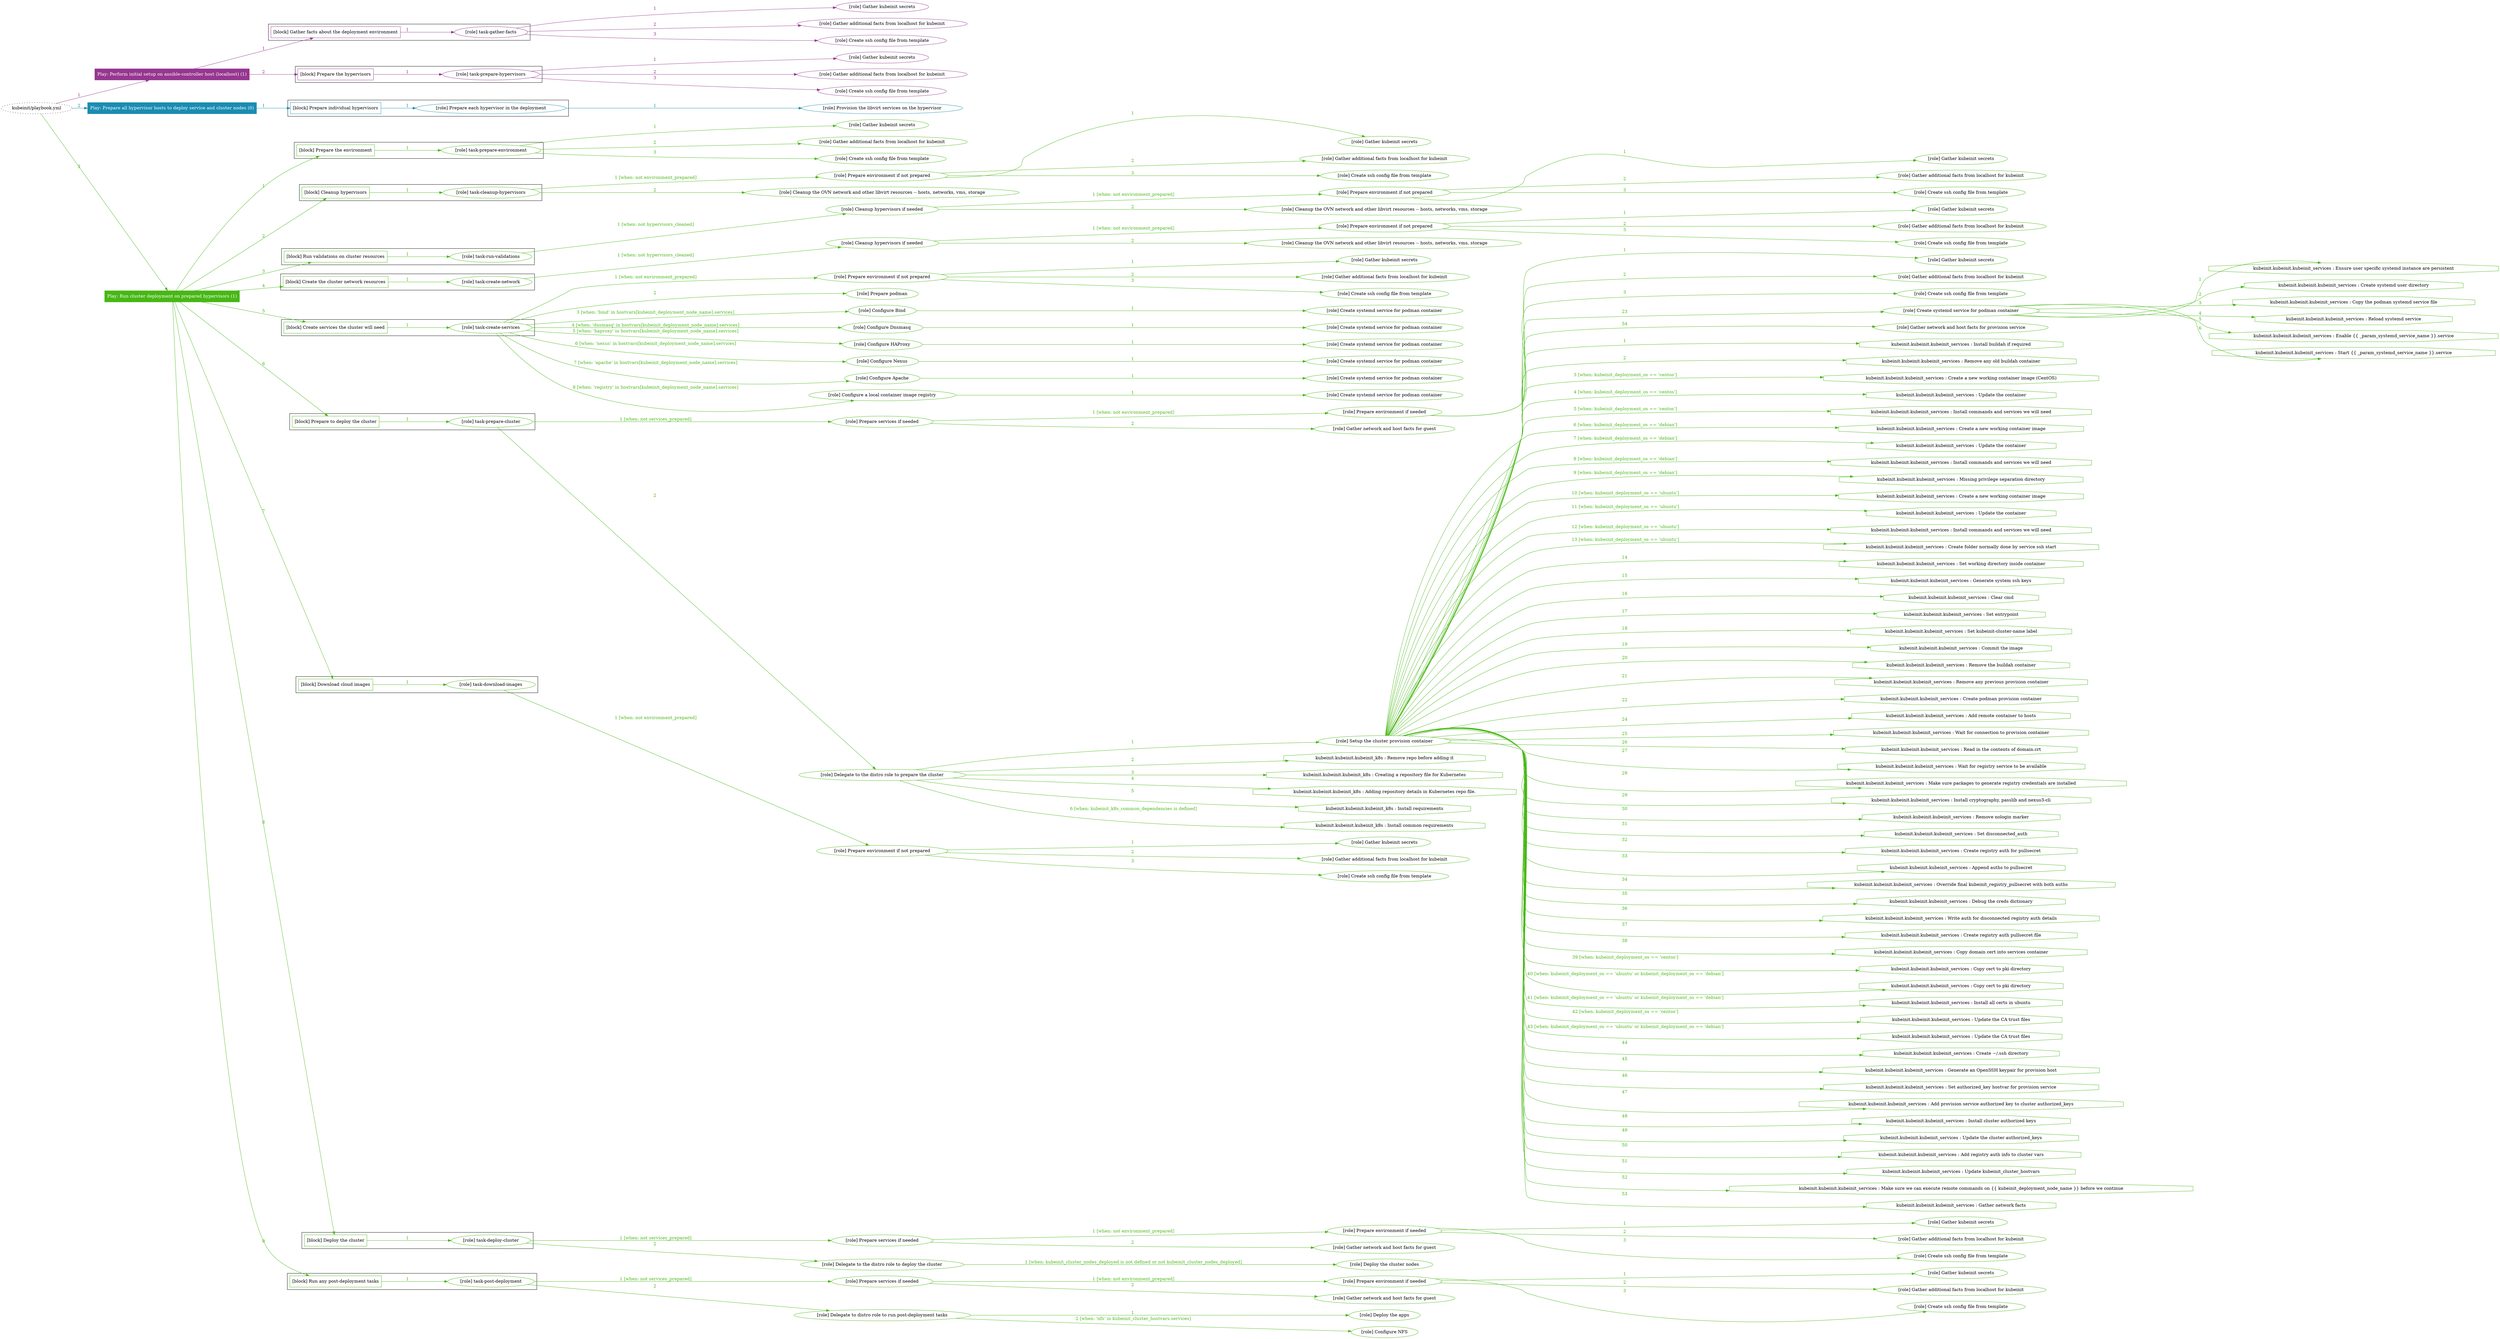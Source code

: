 digraph {
	graph [concentrate=true ordering=in rankdir=LR ratio=fill]
	edge [esep=5 sep=10]
	"kubeinit/playbook.yml" [URL="/home/runner/work/kubeinit/kubeinit/kubeinit/playbook.yml" id=playbook_213874dc style=dotted]
	play_0f969fa6 [label="Play: Perform initial setup on ansible-controller host (localhost) (1)" URL="/home/runner/work/kubeinit/kubeinit/kubeinit/playbook.yml" color="#963690" fontcolor="#ffffff" id=play_0f969fa6 shape=box style=filled tooltip=localhost]
	"kubeinit/playbook.yml" -> play_0f969fa6 [label="1 " color="#963690" fontcolor="#963690" id=edge_44b1ee42 labeltooltip="1 " tooltip="1 "]
	subgraph "Gather kubeinit secrets" {
		role_ee1424e7 [label="[role] Gather kubeinit secrets" URL="/home/runner/.ansible/collections/ansible_collections/kubeinit/kubeinit/roles/kubeinit_prepare/tasks/gather_kubeinit_facts.yml" color="#963690" id=role_ee1424e7 tooltip="Gather kubeinit secrets"]
	}
	subgraph "Gather additional facts from localhost for kubeinit" {
		role_f35692a1 [label="[role] Gather additional facts from localhost for kubeinit" URL="/home/runner/.ansible/collections/ansible_collections/kubeinit/kubeinit/roles/kubeinit_prepare/tasks/gather_kubeinit_facts.yml" color="#963690" id=role_f35692a1 tooltip="Gather additional facts from localhost for kubeinit"]
	}
	subgraph "Create ssh config file from template" {
		role_3e298859 [label="[role] Create ssh config file from template" URL="/home/runner/.ansible/collections/ansible_collections/kubeinit/kubeinit/roles/kubeinit_prepare/tasks/gather_kubeinit_facts.yml" color="#963690" id=role_3e298859 tooltip="Create ssh config file from template"]
	}
	subgraph "task-gather-facts" {
		role_0622d792 [label="[role] task-gather-facts" URL="/home/runner/work/kubeinit/kubeinit/kubeinit/playbook.yml" color="#963690" id=role_0622d792 tooltip="task-gather-facts"]
		role_0622d792 -> role_ee1424e7 [label="1 " color="#963690" fontcolor="#963690" id=edge_7d513723 labeltooltip="1 " tooltip="1 "]
		role_0622d792 -> role_f35692a1 [label="2 " color="#963690" fontcolor="#963690" id=edge_ab340bb8 labeltooltip="2 " tooltip="2 "]
		role_0622d792 -> role_3e298859 [label="3 " color="#963690" fontcolor="#963690" id=edge_d9bb83d4 labeltooltip="3 " tooltip="3 "]
	}
	subgraph "Gather kubeinit secrets" {
		role_f3d1f915 [label="[role] Gather kubeinit secrets" URL="/home/runner/.ansible/collections/ansible_collections/kubeinit/kubeinit/roles/kubeinit_prepare/tasks/gather_kubeinit_facts.yml" color="#963690" id=role_f3d1f915 tooltip="Gather kubeinit secrets"]
	}
	subgraph "Gather additional facts from localhost for kubeinit" {
		role_a15a796d [label="[role] Gather additional facts from localhost for kubeinit" URL="/home/runner/.ansible/collections/ansible_collections/kubeinit/kubeinit/roles/kubeinit_prepare/tasks/gather_kubeinit_facts.yml" color="#963690" id=role_a15a796d tooltip="Gather additional facts from localhost for kubeinit"]
	}
	subgraph "Create ssh config file from template" {
		role_665edeb9 [label="[role] Create ssh config file from template" URL="/home/runner/.ansible/collections/ansible_collections/kubeinit/kubeinit/roles/kubeinit_prepare/tasks/gather_kubeinit_facts.yml" color="#963690" id=role_665edeb9 tooltip="Create ssh config file from template"]
	}
	subgraph "task-prepare-hypervisors" {
		role_73480c28 [label="[role] task-prepare-hypervisors" URL="/home/runner/work/kubeinit/kubeinit/kubeinit/playbook.yml" color="#963690" id=role_73480c28 tooltip="task-prepare-hypervisors"]
		role_73480c28 -> role_f3d1f915 [label="1 " color="#963690" fontcolor="#963690" id=edge_99dfe861 labeltooltip="1 " tooltip="1 "]
		role_73480c28 -> role_a15a796d [label="2 " color="#963690" fontcolor="#963690" id=edge_51fa9d78 labeltooltip="2 " tooltip="2 "]
		role_73480c28 -> role_665edeb9 [label="3 " color="#963690" fontcolor="#963690" id=edge_d84abbe9 labeltooltip="3 " tooltip="3 "]
	}
	subgraph "Play: Perform initial setup on ansible-controller host (localhost) (1)" {
		play_0f969fa6 -> block_78ea0a86 [label=1 color="#963690" fontcolor="#963690" id=edge_075ec9b8 labeltooltip=1 tooltip=1]
		subgraph cluster_block_78ea0a86 {
			block_78ea0a86 [label="[block] Gather facts about the deployment environment" URL="/home/runner/work/kubeinit/kubeinit/kubeinit/playbook.yml" color="#963690" id=block_78ea0a86 labeltooltip="Gather facts about the deployment environment" shape=box tooltip="Gather facts about the deployment environment"]
			block_78ea0a86 -> role_0622d792 [label="1 " color="#963690" fontcolor="#963690" id=edge_76a801e4 labeltooltip="1 " tooltip="1 "]
		}
		play_0f969fa6 -> block_5af6123d [label=2 color="#963690" fontcolor="#963690" id=edge_4d31230e labeltooltip=2 tooltip=2]
		subgraph cluster_block_5af6123d {
			block_5af6123d [label="[block] Prepare the hypervisors" URL="/home/runner/work/kubeinit/kubeinit/kubeinit/playbook.yml" color="#963690" id=block_5af6123d labeltooltip="Prepare the hypervisors" shape=box tooltip="Prepare the hypervisors"]
			block_5af6123d -> role_73480c28 [label="1 " color="#963690" fontcolor="#963690" id=edge_995c6097 labeltooltip="1 " tooltip="1 "]
		}
	}
	play_f8ccfa60 [label="Play: Prepare all hypervisor hosts to deploy service and cluster nodes (0)" URL="/home/runner/work/kubeinit/kubeinit/kubeinit/playbook.yml" color="#1a8cb2" fontcolor="#ffffff" id=play_f8ccfa60 shape=box style=filled tooltip="Play: Prepare all hypervisor hosts to deploy service and cluster nodes (0)"]
	"kubeinit/playbook.yml" -> play_f8ccfa60 [label="2 " color="#1a8cb2" fontcolor="#1a8cb2" id=edge_e3267ca5 labeltooltip="2 " tooltip="2 "]
	subgraph "Provision the libvirt services on the hypervisor" {
		role_d4678e6b [label="[role] Provision the libvirt services on the hypervisor" URL="/home/runner/.ansible/collections/ansible_collections/kubeinit/kubeinit/roles/kubeinit_prepare/tasks/prepare_hypervisor.yml" color="#1a8cb2" id=role_d4678e6b tooltip="Provision the libvirt services on the hypervisor"]
	}
	subgraph "Prepare each hypervisor in the deployment" {
		role_c6ef267c [label="[role] Prepare each hypervisor in the deployment" URL="/home/runner/work/kubeinit/kubeinit/kubeinit/playbook.yml" color="#1a8cb2" id=role_c6ef267c tooltip="Prepare each hypervisor in the deployment"]
		role_c6ef267c -> role_d4678e6b [label="1 " color="#1a8cb2" fontcolor="#1a8cb2" id=edge_a7fb0a38 labeltooltip="1 " tooltip="1 "]
	}
	subgraph "Play: Prepare all hypervisor hosts to deploy service and cluster nodes (0)" {
		play_f8ccfa60 -> block_108e375e [label=1 color="#1a8cb2" fontcolor="#1a8cb2" id=edge_5762745f labeltooltip=1 tooltip=1]
		subgraph cluster_block_108e375e {
			block_108e375e [label="[block] Prepare individual hypervisors" URL="/home/runner/work/kubeinit/kubeinit/kubeinit/playbook.yml" color="#1a8cb2" id=block_108e375e labeltooltip="Prepare individual hypervisors" shape=box tooltip="Prepare individual hypervisors"]
			block_108e375e -> role_c6ef267c [label="1 " color="#1a8cb2" fontcolor="#1a8cb2" id=edge_cd98b662 labeltooltip="1 " tooltip="1 "]
		}
	}
	play_a5464350 [label="Play: Run cluster deployment on prepared hypervisors (1)" URL="/home/runner/work/kubeinit/kubeinit/kubeinit/playbook.yml" color="#47b715" fontcolor="#ffffff" id=play_a5464350 shape=box style=filled tooltip=localhost]
	"kubeinit/playbook.yml" -> play_a5464350 [label="3 " color="#47b715" fontcolor="#47b715" id=edge_a10d8b33 labeltooltip="3 " tooltip="3 "]
	subgraph "Gather kubeinit secrets" {
		role_74a03ba4 [label="[role] Gather kubeinit secrets" URL="/home/runner/.ansible/collections/ansible_collections/kubeinit/kubeinit/roles/kubeinit_prepare/tasks/gather_kubeinit_facts.yml" color="#47b715" id=role_74a03ba4 tooltip="Gather kubeinit secrets"]
	}
	subgraph "Gather additional facts from localhost for kubeinit" {
		role_b6b8b92e [label="[role] Gather additional facts from localhost for kubeinit" URL="/home/runner/.ansible/collections/ansible_collections/kubeinit/kubeinit/roles/kubeinit_prepare/tasks/gather_kubeinit_facts.yml" color="#47b715" id=role_b6b8b92e tooltip="Gather additional facts from localhost for kubeinit"]
	}
	subgraph "Create ssh config file from template" {
		role_410214a6 [label="[role] Create ssh config file from template" URL="/home/runner/.ansible/collections/ansible_collections/kubeinit/kubeinit/roles/kubeinit_prepare/tasks/gather_kubeinit_facts.yml" color="#47b715" id=role_410214a6 tooltip="Create ssh config file from template"]
	}
	subgraph "task-prepare-environment" {
		role_7031da7b [label="[role] task-prepare-environment" URL="/home/runner/work/kubeinit/kubeinit/kubeinit/playbook.yml" color="#47b715" id=role_7031da7b tooltip="task-prepare-environment"]
		role_7031da7b -> role_74a03ba4 [label="1 " color="#47b715" fontcolor="#47b715" id=edge_967697c2 labeltooltip="1 " tooltip="1 "]
		role_7031da7b -> role_b6b8b92e [label="2 " color="#47b715" fontcolor="#47b715" id=edge_45314b0c labeltooltip="2 " tooltip="2 "]
		role_7031da7b -> role_410214a6 [label="3 " color="#47b715" fontcolor="#47b715" id=edge_5fb9c198 labeltooltip="3 " tooltip="3 "]
	}
	subgraph "Gather kubeinit secrets" {
		role_bd76f2f8 [label="[role] Gather kubeinit secrets" URL="/home/runner/.ansible/collections/ansible_collections/kubeinit/kubeinit/roles/kubeinit_prepare/tasks/gather_kubeinit_facts.yml" color="#47b715" id=role_bd76f2f8 tooltip="Gather kubeinit secrets"]
	}
	subgraph "Gather additional facts from localhost for kubeinit" {
		role_d5e8cb20 [label="[role] Gather additional facts from localhost for kubeinit" URL="/home/runner/.ansible/collections/ansible_collections/kubeinit/kubeinit/roles/kubeinit_prepare/tasks/gather_kubeinit_facts.yml" color="#47b715" id=role_d5e8cb20 tooltip="Gather additional facts from localhost for kubeinit"]
	}
	subgraph "Create ssh config file from template" {
		role_8273c424 [label="[role] Create ssh config file from template" URL="/home/runner/.ansible/collections/ansible_collections/kubeinit/kubeinit/roles/kubeinit_prepare/tasks/gather_kubeinit_facts.yml" color="#47b715" id=role_8273c424 tooltip="Create ssh config file from template"]
	}
	subgraph "Prepare environment if not prepared" {
		role_83d3639c [label="[role] Prepare environment if not prepared" URL="/home/runner/.ansible/collections/ansible_collections/kubeinit/kubeinit/roles/kubeinit_prepare/tasks/cleanup_hypervisors.yml" color="#47b715" id=role_83d3639c tooltip="Prepare environment if not prepared"]
		role_83d3639c -> role_bd76f2f8 [label="1 " color="#47b715" fontcolor="#47b715" id=edge_9e6d012d labeltooltip="1 " tooltip="1 "]
		role_83d3639c -> role_d5e8cb20 [label="2 " color="#47b715" fontcolor="#47b715" id=edge_046a72fe labeltooltip="2 " tooltip="2 "]
		role_83d3639c -> role_8273c424 [label="3 " color="#47b715" fontcolor="#47b715" id=edge_6c7742e8 labeltooltip="3 " tooltip="3 "]
	}
	subgraph "Cleanup the OVN network and other libvirt resources -- hosts, networks, vms, storage" {
		role_9b8296fa [label="[role] Cleanup the OVN network and other libvirt resources -- hosts, networks, vms, storage" URL="/home/runner/.ansible/collections/ansible_collections/kubeinit/kubeinit/roles/kubeinit_prepare/tasks/cleanup_hypervisors.yml" color="#47b715" id=role_9b8296fa tooltip="Cleanup the OVN network and other libvirt resources -- hosts, networks, vms, storage"]
	}
	subgraph "task-cleanup-hypervisors" {
		role_3bb9fb5c [label="[role] task-cleanup-hypervisors" URL="/home/runner/work/kubeinit/kubeinit/kubeinit/playbook.yml" color="#47b715" id=role_3bb9fb5c tooltip="task-cleanup-hypervisors"]
		role_3bb9fb5c -> role_83d3639c [label="1 [when: not environment_prepared]" color="#47b715" fontcolor="#47b715" id=edge_e4e587b9 labeltooltip="1 [when: not environment_prepared]" tooltip="1 [when: not environment_prepared]"]
		role_3bb9fb5c -> role_9b8296fa [label="2 " color="#47b715" fontcolor="#47b715" id=edge_26aedd20 labeltooltip="2 " tooltip="2 "]
	}
	subgraph "Gather kubeinit secrets" {
		role_96f4e9ff [label="[role] Gather kubeinit secrets" URL="/home/runner/.ansible/collections/ansible_collections/kubeinit/kubeinit/roles/kubeinit_prepare/tasks/gather_kubeinit_facts.yml" color="#47b715" id=role_96f4e9ff tooltip="Gather kubeinit secrets"]
	}
	subgraph "Gather additional facts from localhost for kubeinit" {
		role_655eeabe [label="[role] Gather additional facts from localhost for kubeinit" URL="/home/runner/.ansible/collections/ansible_collections/kubeinit/kubeinit/roles/kubeinit_prepare/tasks/gather_kubeinit_facts.yml" color="#47b715" id=role_655eeabe tooltip="Gather additional facts from localhost for kubeinit"]
	}
	subgraph "Create ssh config file from template" {
		role_8ecfb293 [label="[role] Create ssh config file from template" URL="/home/runner/.ansible/collections/ansible_collections/kubeinit/kubeinit/roles/kubeinit_prepare/tasks/gather_kubeinit_facts.yml" color="#47b715" id=role_8ecfb293 tooltip="Create ssh config file from template"]
	}
	subgraph "Prepare environment if not prepared" {
		role_f21acead [label="[role] Prepare environment if not prepared" URL="/home/runner/.ansible/collections/ansible_collections/kubeinit/kubeinit/roles/kubeinit_prepare/tasks/cleanup_hypervisors.yml" color="#47b715" id=role_f21acead tooltip="Prepare environment if not prepared"]
		role_f21acead -> role_96f4e9ff [label="1 " color="#47b715" fontcolor="#47b715" id=edge_769969c5 labeltooltip="1 " tooltip="1 "]
		role_f21acead -> role_655eeabe [label="2 " color="#47b715" fontcolor="#47b715" id=edge_e60ad8a8 labeltooltip="2 " tooltip="2 "]
		role_f21acead -> role_8ecfb293 [label="3 " color="#47b715" fontcolor="#47b715" id=edge_34edde72 labeltooltip="3 " tooltip="3 "]
	}
	subgraph "Cleanup the OVN network and other libvirt resources -- hosts, networks, vms, storage" {
		role_640659c8 [label="[role] Cleanup the OVN network and other libvirt resources -- hosts, networks, vms, storage" URL="/home/runner/.ansible/collections/ansible_collections/kubeinit/kubeinit/roles/kubeinit_prepare/tasks/cleanup_hypervisors.yml" color="#47b715" id=role_640659c8 tooltip="Cleanup the OVN network and other libvirt resources -- hosts, networks, vms, storage"]
	}
	subgraph "Cleanup hypervisors if needed" {
		role_1fa726b9 [label="[role] Cleanup hypervisors if needed" URL="/home/runner/.ansible/collections/ansible_collections/kubeinit/kubeinit/roles/kubeinit_validations/tasks/main.yml" color="#47b715" id=role_1fa726b9 tooltip="Cleanup hypervisors if needed"]
		role_1fa726b9 -> role_f21acead [label="1 [when: not environment_prepared]" color="#47b715" fontcolor="#47b715" id=edge_9346ac9e labeltooltip="1 [when: not environment_prepared]" tooltip="1 [when: not environment_prepared]"]
		role_1fa726b9 -> role_640659c8 [label="2 " color="#47b715" fontcolor="#47b715" id=edge_9e6a0139 labeltooltip="2 " tooltip="2 "]
	}
	subgraph "task-run-validations" {
		role_b47ef3e9 [label="[role] task-run-validations" URL="/home/runner/work/kubeinit/kubeinit/kubeinit/playbook.yml" color="#47b715" id=role_b47ef3e9 tooltip="task-run-validations"]
		role_b47ef3e9 -> role_1fa726b9 [label="1 [when: not hypervisors_cleaned]" color="#47b715" fontcolor="#47b715" id=edge_1ff02df8 labeltooltip="1 [when: not hypervisors_cleaned]" tooltip="1 [when: not hypervisors_cleaned]"]
	}
	subgraph "Gather kubeinit secrets" {
		role_a32d02be [label="[role] Gather kubeinit secrets" URL="/home/runner/.ansible/collections/ansible_collections/kubeinit/kubeinit/roles/kubeinit_prepare/tasks/gather_kubeinit_facts.yml" color="#47b715" id=role_a32d02be tooltip="Gather kubeinit secrets"]
	}
	subgraph "Gather additional facts from localhost for kubeinit" {
		role_2e9190d7 [label="[role] Gather additional facts from localhost for kubeinit" URL="/home/runner/.ansible/collections/ansible_collections/kubeinit/kubeinit/roles/kubeinit_prepare/tasks/gather_kubeinit_facts.yml" color="#47b715" id=role_2e9190d7 tooltip="Gather additional facts from localhost for kubeinit"]
	}
	subgraph "Create ssh config file from template" {
		role_dde25085 [label="[role] Create ssh config file from template" URL="/home/runner/.ansible/collections/ansible_collections/kubeinit/kubeinit/roles/kubeinit_prepare/tasks/gather_kubeinit_facts.yml" color="#47b715" id=role_dde25085 tooltip="Create ssh config file from template"]
	}
	subgraph "Prepare environment if not prepared" {
		role_e18e8064 [label="[role] Prepare environment if not prepared" URL="/home/runner/.ansible/collections/ansible_collections/kubeinit/kubeinit/roles/kubeinit_prepare/tasks/cleanup_hypervisors.yml" color="#47b715" id=role_e18e8064 tooltip="Prepare environment if not prepared"]
		role_e18e8064 -> role_a32d02be [label="1 " color="#47b715" fontcolor="#47b715" id=edge_35dc8918 labeltooltip="1 " tooltip="1 "]
		role_e18e8064 -> role_2e9190d7 [label="2 " color="#47b715" fontcolor="#47b715" id=edge_1e43e53b labeltooltip="2 " tooltip="2 "]
		role_e18e8064 -> role_dde25085 [label="3 " color="#47b715" fontcolor="#47b715" id=edge_9baf235a labeltooltip="3 " tooltip="3 "]
	}
	subgraph "Cleanup the OVN network and other libvirt resources -- hosts, networks, vms, storage" {
		role_75bc5724 [label="[role] Cleanup the OVN network and other libvirt resources -- hosts, networks, vms, storage" URL="/home/runner/.ansible/collections/ansible_collections/kubeinit/kubeinit/roles/kubeinit_prepare/tasks/cleanup_hypervisors.yml" color="#47b715" id=role_75bc5724 tooltip="Cleanup the OVN network and other libvirt resources -- hosts, networks, vms, storage"]
	}
	subgraph "Cleanup hypervisors if needed" {
		role_8b529377 [label="[role] Cleanup hypervisors if needed" URL="/home/runner/.ansible/collections/ansible_collections/kubeinit/kubeinit/roles/kubeinit_libvirt/tasks/create_network.yml" color="#47b715" id=role_8b529377 tooltip="Cleanup hypervisors if needed"]
		role_8b529377 -> role_e18e8064 [label="1 [when: not environment_prepared]" color="#47b715" fontcolor="#47b715" id=edge_07d10d58 labeltooltip="1 [when: not environment_prepared]" tooltip="1 [when: not environment_prepared]"]
		role_8b529377 -> role_75bc5724 [label="2 " color="#47b715" fontcolor="#47b715" id=edge_6b57dd9e labeltooltip="2 " tooltip="2 "]
	}
	subgraph "task-create-network" {
		role_dda5009c [label="[role] task-create-network" URL="/home/runner/work/kubeinit/kubeinit/kubeinit/playbook.yml" color="#47b715" id=role_dda5009c tooltip="task-create-network"]
		role_dda5009c -> role_8b529377 [label="1 [when: not hypervisors_cleaned]" color="#47b715" fontcolor="#47b715" id=edge_dd54b029 labeltooltip="1 [when: not hypervisors_cleaned]" tooltip="1 [when: not hypervisors_cleaned]"]
	}
	subgraph "Gather kubeinit secrets" {
		role_be0d43dd [label="[role] Gather kubeinit secrets" URL="/home/runner/.ansible/collections/ansible_collections/kubeinit/kubeinit/roles/kubeinit_prepare/tasks/gather_kubeinit_facts.yml" color="#47b715" id=role_be0d43dd tooltip="Gather kubeinit secrets"]
	}
	subgraph "Gather additional facts from localhost for kubeinit" {
		role_c9922edf [label="[role] Gather additional facts from localhost for kubeinit" URL="/home/runner/.ansible/collections/ansible_collections/kubeinit/kubeinit/roles/kubeinit_prepare/tasks/gather_kubeinit_facts.yml" color="#47b715" id=role_c9922edf tooltip="Gather additional facts from localhost for kubeinit"]
	}
	subgraph "Create ssh config file from template" {
		role_8e95f2fb [label="[role] Create ssh config file from template" URL="/home/runner/.ansible/collections/ansible_collections/kubeinit/kubeinit/roles/kubeinit_prepare/tasks/gather_kubeinit_facts.yml" color="#47b715" id=role_8e95f2fb tooltip="Create ssh config file from template"]
	}
	subgraph "Prepare environment if not prepared" {
		role_bdf29bc6 [label="[role] Prepare environment if not prepared" URL="/home/runner/.ansible/collections/ansible_collections/kubeinit/kubeinit/roles/kubeinit_services/tasks/main.yml" color="#47b715" id=role_bdf29bc6 tooltip="Prepare environment if not prepared"]
		role_bdf29bc6 -> role_be0d43dd [label="1 " color="#47b715" fontcolor="#47b715" id=edge_12c8f461 labeltooltip="1 " tooltip="1 "]
		role_bdf29bc6 -> role_c9922edf [label="2 " color="#47b715" fontcolor="#47b715" id=edge_95e7cbb5 labeltooltip="2 " tooltip="2 "]
		role_bdf29bc6 -> role_8e95f2fb [label="3 " color="#47b715" fontcolor="#47b715" id=edge_47f239f4 labeltooltip="3 " tooltip="3 "]
	}
	subgraph "Prepare podman" {
		role_670fec82 [label="[role] Prepare podman" URL="/home/runner/.ansible/collections/ansible_collections/kubeinit/kubeinit/roles/kubeinit_services/tasks/00_create_service_pod.yml" color="#47b715" id=role_670fec82 tooltip="Prepare podman"]
	}
	subgraph "Create systemd service for podman container" {
		role_483d1aa9 [label="[role] Create systemd service for podman container" URL="/home/runner/.ansible/collections/ansible_collections/kubeinit/kubeinit/roles/kubeinit_bind/tasks/main.yml" color="#47b715" id=role_483d1aa9 tooltip="Create systemd service for podman container"]
	}
	subgraph "Configure Bind" {
		role_fb54ef36 [label="[role] Configure Bind" URL="/home/runner/.ansible/collections/ansible_collections/kubeinit/kubeinit/roles/kubeinit_services/tasks/start_services_containers.yml" color="#47b715" id=role_fb54ef36 tooltip="Configure Bind"]
		role_fb54ef36 -> role_483d1aa9 [label="1 " color="#47b715" fontcolor="#47b715" id=edge_25d58ecc labeltooltip="1 " tooltip="1 "]
	}
	subgraph "Create systemd service for podman container" {
		role_6d03937e [label="[role] Create systemd service for podman container" URL="/home/runner/.ansible/collections/ansible_collections/kubeinit/kubeinit/roles/kubeinit_dnsmasq/tasks/main.yml" color="#47b715" id=role_6d03937e tooltip="Create systemd service for podman container"]
	}
	subgraph "Configure Dnsmasq" {
		role_9cd765b2 [label="[role] Configure Dnsmasq" URL="/home/runner/.ansible/collections/ansible_collections/kubeinit/kubeinit/roles/kubeinit_services/tasks/start_services_containers.yml" color="#47b715" id=role_9cd765b2 tooltip="Configure Dnsmasq"]
		role_9cd765b2 -> role_6d03937e [label="1 " color="#47b715" fontcolor="#47b715" id=edge_91220dbf labeltooltip="1 " tooltip="1 "]
	}
	subgraph "Create systemd service for podman container" {
		role_73b36b39 [label="[role] Create systemd service for podman container" URL="/home/runner/.ansible/collections/ansible_collections/kubeinit/kubeinit/roles/kubeinit_haproxy/tasks/main.yml" color="#47b715" id=role_73b36b39 tooltip="Create systemd service for podman container"]
	}
	subgraph "Configure HAProxy" {
		role_85c92a5d [label="[role] Configure HAProxy" URL="/home/runner/.ansible/collections/ansible_collections/kubeinit/kubeinit/roles/kubeinit_services/tasks/start_services_containers.yml" color="#47b715" id=role_85c92a5d tooltip="Configure HAProxy"]
		role_85c92a5d -> role_73b36b39 [label="1 " color="#47b715" fontcolor="#47b715" id=edge_a6c037a0 labeltooltip="1 " tooltip="1 "]
	}
	subgraph "Create systemd service for podman container" {
		role_26f2647e [label="[role] Create systemd service for podman container" URL="/home/runner/.ansible/collections/ansible_collections/kubeinit/kubeinit/roles/kubeinit_nexus/tasks/main.yml" color="#47b715" id=role_26f2647e tooltip="Create systemd service for podman container"]
	}
	subgraph "Configure Nexus" {
		role_459d5796 [label="[role] Configure Nexus" URL="/home/runner/.ansible/collections/ansible_collections/kubeinit/kubeinit/roles/kubeinit_services/tasks/start_services_containers.yml" color="#47b715" id=role_459d5796 tooltip="Configure Nexus"]
		role_459d5796 -> role_26f2647e [label="1 " color="#47b715" fontcolor="#47b715" id=edge_3c1af6bd labeltooltip="1 " tooltip="1 "]
	}
	subgraph "Create systemd service for podman container" {
		role_b83e45a2 [label="[role] Create systemd service for podman container" URL="/home/runner/.ansible/collections/ansible_collections/kubeinit/kubeinit/roles/kubeinit_apache/tasks/main.yml" color="#47b715" id=role_b83e45a2 tooltip="Create systemd service for podman container"]
	}
	subgraph "Configure Apache" {
		role_2dd5f06e [label="[role] Configure Apache" URL="/home/runner/.ansible/collections/ansible_collections/kubeinit/kubeinit/roles/kubeinit_services/tasks/start_services_containers.yml" color="#47b715" id=role_2dd5f06e tooltip="Configure Apache"]
		role_2dd5f06e -> role_b83e45a2 [label="1 " color="#47b715" fontcolor="#47b715" id=edge_bc4dbab8 labeltooltip="1 " tooltip="1 "]
	}
	subgraph "Create systemd service for podman container" {
		role_d5ba1c16 [label="[role] Create systemd service for podman container" URL="/home/runner/.ansible/collections/ansible_collections/kubeinit/kubeinit/roles/kubeinit_registry/tasks/main.yml" color="#47b715" id=role_d5ba1c16 tooltip="Create systemd service for podman container"]
	}
	subgraph "Configure a local container image registry" {
		role_e261d51f [label="[role] Configure a local container image registry" URL="/home/runner/.ansible/collections/ansible_collections/kubeinit/kubeinit/roles/kubeinit_services/tasks/start_services_containers.yml" color="#47b715" id=role_e261d51f tooltip="Configure a local container image registry"]
		role_e261d51f -> role_d5ba1c16 [label="1 " color="#47b715" fontcolor="#47b715" id=edge_0105fb0c labeltooltip="1 " tooltip="1 "]
	}
	subgraph "task-create-services" {
		role_7588e253 [label="[role] task-create-services" URL="/home/runner/work/kubeinit/kubeinit/kubeinit/playbook.yml" color="#47b715" id=role_7588e253 tooltip="task-create-services"]
		role_7588e253 -> role_bdf29bc6 [label="1 [when: not environment_prepared]" color="#47b715" fontcolor="#47b715" id=edge_5ef49cd7 labeltooltip="1 [when: not environment_prepared]" tooltip="1 [when: not environment_prepared]"]
		role_7588e253 -> role_670fec82 [label="2 " color="#47b715" fontcolor="#47b715" id=edge_5d2a8fb5 labeltooltip="2 " tooltip="2 "]
		role_7588e253 -> role_fb54ef36 [label="3 [when: 'bind' in hostvars[kubeinit_deployment_node_name].services]" color="#47b715" fontcolor="#47b715" id=edge_2ae60124 labeltooltip="3 [when: 'bind' in hostvars[kubeinit_deployment_node_name].services]" tooltip="3 [when: 'bind' in hostvars[kubeinit_deployment_node_name].services]"]
		role_7588e253 -> role_9cd765b2 [label="4 [when: 'dnsmasq' in hostvars[kubeinit_deployment_node_name].services]" color="#47b715" fontcolor="#47b715" id=edge_33834a78 labeltooltip="4 [when: 'dnsmasq' in hostvars[kubeinit_deployment_node_name].services]" tooltip="4 [when: 'dnsmasq' in hostvars[kubeinit_deployment_node_name].services]"]
		role_7588e253 -> role_85c92a5d [label="5 [when: 'haproxy' in hostvars[kubeinit_deployment_node_name].services]" color="#47b715" fontcolor="#47b715" id=edge_859003ca labeltooltip="5 [when: 'haproxy' in hostvars[kubeinit_deployment_node_name].services]" tooltip="5 [when: 'haproxy' in hostvars[kubeinit_deployment_node_name].services]"]
		role_7588e253 -> role_459d5796 [label="6 [when: 'nexus' in hostvars[kubeinit_deployment_node_name].services]" color="#47b715" fontcolor="#47b715" id=edge_0805719a labeltooltip="6 [when: 'nexus' in hostvars[kubeinit_deployment_node_name].services]" tooltip="6 [when: 'nexus' in hostvars[kubeinit_deployment_node_name].services]"]
		role_7588e253 -> role_2dd5f06e [label="7 [when: 'apache' in hostvars[kubeinit_deployment_node_name].services]" color="#47b715" fontcolor="#47b715" id=edge_2db3dfbe labeltooltip="7 [when: 'apache' in hostvars[kubeinit_deployment_node_name].services]" tooltip="7 [when: 'apache' in hostvars[kubeinit_deployment_node_name].services]"]
		role_7588e253 -> role_e261d51f [label="8 [when: 'registry' in hostvars[kubeinit_deployment_node_name].services]" color="#47b715" fontcolor="#47b715" id=edge_06d9880b labeltooltip="8 [when: 'registry' in hostvars[kubeinit_deployment_node_name].services]" tooltip="8 [when: 'registry' in hostvars[kubeinit_deployment_node_name].services]"]
	}
	subgraph "Gather kubeinit secrets" {
		role_25302161 [label="[role] Gather kubeinit secrets" URL="/home/runner/.ansible/collections/ansible_collections/kubeinit/kubeinit/roles/kubeinit_prepare/tasks/gather_kubeinit_facts.yml" color="#47b715" id=role_25302161 tooltip="Gather kubeinit secrets"]
	}
	subgraph "Gather additional facts from localhost for kubeinit" {
		role_f4b64a31 [label="[role] Gather additional facts from localhost for kubeinit" URL="/home/runner/.ansible/collections/ansible_collections/kubeinit/kubeinit/roles/kubeinit_prepare/tasks/gather_kubeinit_facts.yml" color="#47b715" id=role_f4b64a31 tooltip="Gather additional facts from localhost for kubeinit"]
	}
	subgraph "Create ssh config file from template" {
		role_7ce0929d [label="[role] Create ssh config file from template" URL="/home/runner/.ansible/collections/ansible_collections/kubeinit/kubeinit/roles/kubeinit_prepare/tasks/gather_kubeinit_facts.yml" color="#47b715" id=role_7ce0929d tooltip="Create ssh config file from template"]
	}
	subgraph "Prepare environment if needed" {
		role_2243005c [label="[role] Prepare environment if needed" URL="/home/runner/.ansible/collections/ansible_collections/kubeinit/kubeinit/roles/kubeinit_services/tasks/prepare_services.yml" color="#47b715" id=role_2243005c tooltip="Prepare environment if needed"]
		role_2243005c -> role_25302161 [label="1 " color="#47b715" fontcolor="#47b715" id=edge_87b5d451 labeltooltip="1 " tooltip="1 "]
		role_2243005c -> role_f4b64a31 [label="2 " color="#47b715" fontcolor="#47b715" id=edge_4ff9e8e9 labeltooltip="2 " tooltip="2 "]
		role_2243005c -> role_7ce0929d [label="3 " color="#47b715" fontcolor="#47b715" id=edge_3cf05a4a labeltooltip="3 " tooltip="3 "]
	}
	subgraph "Gather network and host facts for guest" {
		role_1090a159 [label="[role] Gather network and host facts for guest" URL="/home/runner/.ansible/collections/ansible_collections/kubeinit/kubeinit/roles/kubeinit_services/tasks/prepare_services.yml" color="#47b715" id=role_1090a159 tooltip="Gather network and host facts for guest"]
	}
	subgraph "Prepare services if needed" {
		role_2a856a22 [label="[role] Prepare services if needed" URL="/home/runner/.ansible/collections/ansible_collections/kubeinit/kubeinit/roles/kubeinit_prepare/tasks/prepare_cluster.yml" color="#47b715" id=role_2a856a22 tooltip="Prepare services if needed"]
		role_2a856a22 -> role_2243005c [label="1 [when: not environment_prepared]" color="#47b715" fontcolor="#47b715" id=edge_f944c1ad labeltooltip="1 [when: not environment_prepared]" tooltip="1 [when: not environment_prepared]"]
		role_2a856a22 -> role_1090a159 [label="2 " color="#47b715" fontcolor="#47b715" id=edge_7bed265e labeltooltip="2 " tooltip="2 "]
	}
	subgraph "Create systemd service for podman container" {
		role_acaeb4b1 [label="[role] Create systemd service for podman container" URL="/home/runner/.ansible/collections/ansible_collections/kubeinit/kubeinit/roles/kubeinit_services/tasks/create_provision_container.yml" color="#47b715" id=role_acaeb4b1 tooltip="Create systemd service for podman container"]
		task_9f7682ff [label="kubeinit.kubeinit.kubeinit_services : Ensure user specific systemd instance are persistent" URL="/home/runner/.ansible/collections/ansible_collections/kubeinit/kubeinit/roles/kubeinit_services/tasks/create_managed_service.yml" color="#47b715" id=task_9f7682ff shape=octagon tooltip="kubeinit.kubeinit.kubeinit_services : Ensure user specific systemd instance are persistent"]
		role_acaeb4b1 -> task_9f7682ff [label="1 " color="#47b715" fontcolor="#47b715" id=edge_62979d99 labeltooltip="1 " tooltip="1 "]
		task_226d210c [label="kubeinit.kubeinit.kubeinit_services : Create systemd user directory" URL="/home/runner/.ansible/collections/ansible_collections/kubeinit/kubeinit/roles/kubeinit_services/tasks/create_managed_service.yml" color="#47b715" id=task_226d210c shape=octagon tooltip="kubeinit.kubeinit.kubeinit_services : Create systemd user directory"]
		role_acaeb4b1 -> task_226d210c [label="2 " color="#47b715" fontcolor="#47b715" id=edge_5a74ccbd labeltooltip="2 " tooltip="2 "]
		task_33a894f6 [label="kubeinit.kubeinit.kubeinit_services : Copy the podman systemd service file" URL="/home/runner/.ansible/collections/ansible_collections/kubeinit/kubeinit/roles/kubeinit_services/tasks/create_managed_service.yml" color="#47b715" id=task_33a894f6 shape=octagon tooltip="kubeinit.kubeinit.kubeinit_services : Copy the podman systemd service file"]
		role_acaeb4b1 -> task_33a894f6 [label="3 " color="#47b715" fontcolor="#47b715" id=edge_6c76539c labeltooltip="3 " tooltip="3 "]
		task_9eaded0c [label="kubeinit.kubeinit.kubeinit_services : Reload systemd service" URL="/home/runner/.ansible/collections/ansible_collections/kubeinit/kubeinit/roles/kubeinit_services/tasks/create_managed_service.yml" color="#47b715" id=task_9eaded0c shape=octagon tooltip="kubeinit.kubeinit.kubeinit_services : Reload systemd service"]
		role_acaeb4b1 -> task_9eaded0c [label="4 " color="#47b715" fontcolor="#47b715" id=edge_d1ca365c labeltooltip="4 " tooltip="4 "]
		task_38b5dcf4 [label="kubeinit.kubeinit.kubeinit_services : Enable {{ _param_systemd_service_name }}.service" URL="/home/runner/.ansible/collections/ansible_collections/kubeinit/kubeinit/roles/kubeinit_services/tasks/create_managed_service.yml" color="#47b715" id=task_38b5dcf4 shape=octagon tooltip="kubeinit.kubeinit.kubeinit_services : Enable {{ _param_systemd_service_name }}.service"]
		role_acaeb4b1 -> task_38b5dcf4 [label="5 " color="#47b715" fontcolor="#47b715" id=edge_9b8b043c labeltooltip="5 " tooltip="5 "]
		task_b547b03b [label="kubeinit.kubeinit.kubeinit_services : Start {{ _param_systemd_service_name }}.service" URL="/home/runner/.ansible/collections/ansible_collections/kubeinit/kubeinit/roles/kubeinit_services/tasks/create_managed_service.yml" color="#47b715" id=task_b547b03b shape=octagon tooltip="kubeinit.kubeinit.kubeinit_services : Start {{ _param_systemd_service_name }}.service"]
		role_acaeb4b1 -> task_b547b03b [label="6 " color="#47b715" fontcolor="#47b715" id=edge_a5a5ef8e labeltooltip="6 " tooltip="6 "]
	}
	subgraph "Gather network and host facts for provision service" {
		role_9374fd72 [label="[role] Gather network and host facts for provision service" URL="/home/runner/.ansible/collections/ansible_collections/kubeinit/kubeinit/roles/kubeinit_services/tasks/create_provision_container.yml" color="#47b715" id=role_9374fd72 tooltip="Gather network and host facts for provision service"]
	}
	subgraph "Setup the cluster provision container" {
		role_40c6aee1 [label="[role] Setup the cluster provision container" URL="/home/runner/.ansible/collections/ansible_collections/kubeinit/kubeinit/roles/kubeinit_k8s/tasks/prepare_cluster.yml" color="#47b715" id=role_40c6aee1 tooltip="Setup the cluster provision container"]
		task_8f67a70f [label="kubeinit.kubeinit.kubeinit_services : Install buildah if required" URL="/home/runner/.ansible/collections/ansible_collections/kubeinit/kubeinit/roles/kubeinit_services/tasks/create_provision_container.yml" color="#47b715" id=task_8f67a70f shape=octagon tooltip="kubeinit.kubeinit.kubeinit_services : Install buildah if required"]
		role_40c6aee1 -> task_8f67a70f [label="1 " color="#47b715" fontcolor="#47b715" id=edge_cb39a72d labeltooltip="1 " tooltip="1 "]
		task_a2d3735b [label="kubeinit.kubeinit.kubeinit_services : Remove any old buildah container" URL="/home/runner/.ansible/collections/ansible_collections/kubeinit/kubeinit/roles/kubeinit_services/tasks/create_provision_container.yml" color="#47b715" id=task_a2d3735b shape=octagon tooltip="kubeinit.kubeinit.kubeinit_services : Remove any old buildah container"]
		role_40c6aee1 -> task_a2d3735b [label="2 " color="#47b715" fontcolor="#47b715" id=edge_f38958aa labeltooltip="2 " tooltip="2 "]
		task_0c639327 [label="kubeinit.kubeinit.kubeinit_services : Create a new working container image (CentOS)" URL="/home/runner/.ansible/collections/ansible_collections/kubeinit/kubeinit/roles/kubeinit_services/tasks/create_provision_container.yml" color="#47b715" id=task_0c639327 shape=octagon tooltip="kubeinit.kubeinit.kubeinit_services : Create a new working container image (CentOS)"]
		role_40c6aee1 -> task_0c639327 [label="3 [when: kubeinit_deployment_os == 'centos']" color="#47b715" fontcolor="#47b715" id=edge_c0dd1816 labeltooltip="3 [when: kubeinit_deployment_os == 'centos']" tooltip="3 [when: kubeinit_deployment_os == 'centos']"]
		task_3d83a227 [label="kubeinit.kubeinit.kubeinit_services : Update the container" URL="/home/runner/.ansible/collections/ansible_collections/kubeinit/kubeinit/roles/kubeinit_services/tasks/create_provision_container.yml" color="#47b715" id=task_3d83a227 shape=octagon tooltip="kubeinit.kubeinit.kubeinit_services : Update the container"]
		role_40c6aee1 -> task_3d83a227 [label="4 [when: kubeinit_deployment_os == 'centos']" color="#47b715" fontcolor="#47b715" id=edge_d0fe67c8 labeltooltip="4 [when: kubeinit_deployment_os == 'centos']" tooltip="4 [when: kubeinit_deployment_os == 'centos']"]
		task_a151e674 [label="kubeinit.kubeinit.kubeinit_services : Install commands and services we will need" URL="/home/runner/.ansible/collections/ansible_collections/kubeinit/kubeinit/roles/kubeinit_services/tasks/create_provision_container.yml" color="#47b715" id=task_a151e674 shape=octagon tooltip="kubeinit.kubeinit.kubeinit_services : Install commands and services we will need"]
		role_40c6aee1 -> task_a151e674 [label="5 [when: kubeinit_deployment_os == 'centos']" color="#47b715" fontcolor="#47b715" id=edge_5c9864a3 labeltooltip="5 [when: kubeinit_deployment_os == 'centos']" tooltip="5 [when: kubeinit_deployment_os == 'centos']"]
		task_4fc30b20 [label="kubeinit.kubeinit.kubeinit_services : Create a new working container image" URL="/home/runner/.ansible/collections/ansible_collections/kubeinit/kubeinit/roles/kubeinit_services/tasks/create_provision_container.yml" color="#47b715" id=task_4fc30b20 shape=octagon tooltip="kubeinit.kubeinit.kubeinit_services : Create a new working container image"]
		role_40c6aee1 -> task_4fc30b20 [label="6 [when: kubeinit_deployment_os == 'debian']" color="#47b715" fontcolor="#47b715" id=edge_aabc30fb labeltooltip="6 [when: kubeinit_deployment_os == 'debian']" tooltip="6 [when: kubeinit_deployment_os == 'debian']"]
		task_bbdfe923 [label="kubeinit.kubeinit.kubeinit_services : Update the container" URL="/home/runner/.ansible/collections/ansible_collections/kubeinit/kubeinit/roles/kubeinit_services/tasks/create_provision_container.yml" color="#47b715" id=task_bbdfe923 shape=octagon tooltip="kubeinit.kubeinit.kubeinit_services : Update the container"]
		role_40c6aee1 -> task_bbdfe923 [label="7 [when: kubeinit_deployment_os == 'debian']" color="#47b715" fontcolor="#47b715" id=edge_e4da3595 labeltooltip="7 [when: kubeinit_deployment_os == 'debian']" tooltip="7 [when: kubeinit_deployment_os == 'debian']"]
		task_a364fe00 [label="kubeinit.kubeinit.kubeinit_services : Install commands and services we will need" URL="/home/runner/.ansible/collections/ansible_collections/kubeinit/kubeinit/roles/kubeinit_services/tasks/create_provision_container.yml" color="#47b715" id=task_a364fe00 shape=octagon tooltip="kubeinit.kubeinit.kubeinit_services : Install commands and services we will need"]
		role_40c6aee1 -> task_a364fe00 [label="8 [when: kubeinit_deployment_os == 'debian']" color="#47b715" fontcolor="#47b715" id=edge_53eb78b1 labeltooltip="8 [when: kubeinit_deployment_os == 'debian']" tooltip="8 [when: kubeinit_deployment_os == 'debian']"]
		task_cb53fd18 [label="kubeinit.kubeinit.kubeinit_services : Missing privilege separation directory" URL="/home/runner/.ansible/collections/ansible_collections/kubeinit/kubeinit/roles/kubeinit_services/tasks/create_provision_container.yml" color="#47b715" id=task_cb53fd18 shape=octagon tooltip="kubeinit.kubeinit.kubeinit_services : Missing privilege separation directory"]
		role_40c6aee1 -> task_cb53fd18 [label="9 [when: kubeinit_deployment_os == 'debian']" color="#47b715" fontcolor="#47b715" id=edge_312c50bb labeltooltip="9 [when: kubeinit_deployment_os == 'debian']" tooltip="9 [when: kubeinit_deployment_os == 'debian']"]
		task_4c827bfd [label="kubeinit.kubeinit.kubeinit_services : Create a new working container image" URL="/home/runner/.ansible/collections/ansible_collections/kubeinit/kubeinit/roles/kubeinit_services/tasks/create_provision_container.yml" color="#47b715" id=task_4c827bfd shape=octagon tooltip="kubeinit.kubeinit.kubeinit_services : Create a new working container image"]
		role_40c6aee1 -> task_4c827bfd [label="10 [when: kubeinit_deployment_os == 'ubuntu']" color="#47b715" fontcolor="#47b715" id=edge_c9ffd3cc labeltooltip="10 [when: kubeinit_deployment_os == 'ubuntu']" tooltip="10 [when: kubeinit_deployment_os == 'ubuntu']"]
		task_f0e533cd [label="kubeinit.kubeinit.kubeinit_services : Update the container" URL="/home/runner/.ansible/collections/ansible_collections/kubeinit/kubeinit/roles/kubeinit_services/tasks/create_provision_container.yml" color="#47b715" id=task_f0e533cd shape=octagon tooltip="kubeinit.kubeinit.kubeinit_services : Update the container"]
		role_40c6aee1 -> task_f0e533cd [label="11 [when: kubeinit_deployment_os == 'ubuntu']" color="#47b715" fontcolor="#47b715" id=edge_56e7b454 labeltooltip="11 [when: kubeinit_deployment_os == 'ubuntu']" tooltip="11 [when: kubeinit_deployment_os == 'ubuntu']"]
		task_99dfc010 [label="kubeinit.kubeinit.kubeinit_services : Install commands and services we will need" URL="/home/runner/.ansible/collections/ansible_collections/kubeinit/kubeinit/roles/kubeinit_services/tasks/create_provision_container.yml" color="#47b715" id=task_99dfc010 shape=octagon tooltip="kubeinit.kubeinit.kubeinit_services : Install commands and services we will need"]
		role_40c6aee1 -> task_99dfc010 [label="12 [when: kubeinit_deployment_os == 'ubuntu']" color="#47b715" fontcolor="#47b715" id=edge_b6868000 labeltooltip="12 [when: kubeinit_deployment_os == 'ubuntu']" tooltip="12 [when: kubeinit_deployment_os == 'ubuntu']"]
		task_a494ad7b [label="kubeinit.kubeinit.kubeinit_services : Create folder normally done by service ssh start" URL="/home/runner/.ansible/collections/ansible_collections/kubeinit/kubeinit/roles/kubeinit_services/tasks/create_provision_container.yml" color="#47b715" id=task_a494ad7b shape=octagon tooltip="kubeinit.kubeinit.kubeinit_services : Create folder normally done by service ssh start"]
		role_40c6aee1 -> task_a494ad7b [label="13 [when: kubeinit_deployment_os == 'ubuntu']" color="#47b715" fontcolor="#47b715" id=edge_0a28a7b0 labeltooltip="13 [when: kubeinit_deployment_os == 'ubuntu']" tooltip="13 [when: kubeinit_deployment_os == 'ubuntu']"]
		task_220e7f8b [label="kubeinit.kubeinit.kubeinit_services : Set working directory inside container" URL="/home/runner/.ansible/collections/ansible_collections/kubeinit/kubeinit/roles/kubeinit_services/tasks/create_provision_container.yml" color="#47b715" id=task_220e7f8b shape=octagon tooltip="kubeinit.kubeinit.kubeinit_services : Set working directory inside container"]
		role_40c6aee1 -> task_220e7f8b [label="14 " color="#47b715" fontcolor="#47b715" id=edge_bf08f7ca labeltooltip="14 " tooltip="14 "]
		task_79922536 [label="kubeinit.kubeinit.kubeinit_services : Generate system ssh keys" URL="/home/runner/.ansible/collections/ansible_collections/kubeinit/kubeinit/roles/kubeinit_services/tasks/create_provision_container.yml" color="#47b715" id=task_79922536 shape=octagon tooltip="kubeinit.kubeinit.kubeinit_services : Generate system ssh keys"]
		role_40c6aee1 -> task_79922536 [label="15 " color="#47b715" fontcolor="#47b715" id=edge_7ae344c3 labeltooltip="15 " tooltip="15 "]
		task_a76c219b [label="kubeinit.kubeinit.kubeinit_services : Clear cmd" URL="/home/runner/.ansible/collections/ansible_collections/kubeinit/kubeinit/roles/kubeinit_services/tasks/create_provision_container.yml" color="#47b715" id=task_a76c219b shape=octagon tooltip="kubeinit.kubeinit.kubeinit_services : Clear cmd"]
		role_40c6aee1 -> task_a76c219b [label="16 " color="#47b715" fontcolor="#47b715" id=edge_97a81c1a labeltooltip="16 " tooltip="16 "]
		task_9f958f28 [label="kubeinit.kubeinit.kubeinit_services : Set entrypoint" URL="/home/runner/.ansible/collections/ansible_collections/kubeinit/kubeinit/roles/kubeinit_services/tasks/create_provision_container.yml" color="#47b715" id=task_9f958f28 shape=octagon tooltip="kubeinit.kubeinit.kubeinit_services : Set entrypoint"]
		role_40c6aee1 -> task_9f958f28 [label="17 " color="#47b715" fontcolor="#47b715" id=edge_1ef41ed7 labeltooltip="17 " tooltip="17 "]
		task_16b86c8f [label="kubeinit.kubeinit.kubeinit_services : Set kubeinit-cluster-name label" URL="/home/runner/.ansible/collections/ansible_collections/kubeinit/kubeinit/roles/kubeinit_services/tasks/create_provision_container.yml" color="#47b715" id=task_16b86c8f shape=octagon tooltip="kubeinit.kubeinit.kubeinit_services : Set kubeinit-cluster-name label"]
		role_40c6aee1 -> task_16b86c8f [label="18 " color="#47b715" fontcolor="#47b715" id=edge_1613c1f6 labeltooltip="18 " tooltip="18 "]
		task_2447203a [label="kubeinit.kubeinit.kubeinit_services : Commit the image" URL="/home/runner/.ansible/collections/ansible_collections/kubeinit/kubeinit/roles/kubeinit_services/tasks/create_provision_container.yml" color="#47b715" id=task_2447203a shape=octagon tooltip="kubeinit.kubeinit.kubeinit_services : Commit the image"]
		role_40c6aee1 -> task_2447203a [label="19 " color="#47b715" fontcolor="#47b715" id=edge_ee0b5e2a labeltooltip="19 " tooltip="19 "]
		task_ecf27631 [label="kubeinit.kubeinit.kubeinit_services : Remove the buildah container" URL="/home/runner/.ansible/collections/ansible_collections/kubeinit/kubeinit/roles/kubeinit_services/tasks/create_provision_container.yml" color="#47b715" id=task_ecf27631 shape=octagon tooltip="kubeinit.kubeinit.kubeinit_services : Remove the buildah container"]
		role_40c6aee1 -> task_ecf27631 [label="20 " color="#47b715" fontcolor="#47b715" id=edge_4bcffb4f labeltooltip="20 " tooltip="20 "]
		task_2d595c20 [label="kubeinit.kubeinit.kubeinit_services : Remove any previous provision container" URL="/home/runner/.ansible/collections/ansible_collections/kubeinit/kubeinit/roles/kubeinit_services/tasks/create_provision_container.yml" color="#47b715" id=task_2d595c20 shape=octagon tooltip="kubeinit.kubeinit.kubeinit_services : Remove any previous provision container"]
		role_40c6aee1 -> task_2d595c20 [label="21 " color="#47b715" fontcolor="#47b715" id=edge_03aafe9c labeltooltip="21 " tooltip="21 "]
		task_d4241b67 [label="kubeinit.kubeinit.kubeinit_services : Create podman provision container" URL="/home/runner/.ansible/collections/ansible_collections/kubeinit/kubeinit/roles/kubeinit_services/tasks/create_provision_container.yml" color="#47b715" id=task_d4241b67 shape=octagon tooltip="kubeinit.kubeinit.kubeinit_services : Create podman provision container"]
		role_40c6aee1 -> task_d4241b67 [label="22 " color="#47b715" fontcolor="#47b715" id=edge_9d3e230d labeltooltip="22 " tooltip="22 "]
		role_40c6aee1 -> role_acaeb4b1 [label="23 " color="#47b715" fontcolor="#47b715" id=edge_d38d416e labeltooltip="23 " tooltip="23 "]
		task_346e5205 [label="kubeinit.kubeinit.kubeinit_services : Add remote container to hosts" URL="/home/runner/.ansible/collections/ansible_collections/kubeinit/kubeinit/roles/kubeinit_services/tasks/create_provision_container.yml" color="#47b715" id=task_346e5205 shape=octagon tooltip="kubeinit.kubeinit.kubeinit_services : Add remote container to hosts"]
		role_40c6aee1 -> task_346e5205 [label="24 " color="#47b715" fontcolor="#47b715" id=edge_261db416 labeltooltip="24 " tooltip="24 "]
		task_d821a8cc [label="kubeinit.kubeinit.kubeinit_services : Wait for connection to provision container" URL="/home/runner/.ansible/collections/ansible_collections/kubeinit/kubeinit/roles/kubeinit_services/tasks/create_provision_container.yml" color="#47b715" id=task_d821a8cc shape=octagon tooltip="kubeinit.kubeinit.kubeinit_services : Wait for connection to provision container"]
		role_40c6aee1 -> task_d821a8cc [label="25 " color="#47b715" fontcolor="#47b715" id=edge_4820b7a7 labeltooltip="25 " tooltip="25 "]
		task_55fa1b97 [label="kubeinit.kubeinit.kubeinit_services : Read in the contents of domain.crt" URL="/home/runner/.ansible/collections/ansible_collections/kubeinit/kubeinit/roles/kubeinit_services/tasks/create_provision_container.yml" color="#47b715" id=task_55fa1b97 shape=octagon tooltip="kubeinit.kubeinit.kubeinit_services : Read in the contents of domain.crt"]
		role_40c6aee1 -> task_55fa1b97 [label="26 " color="#47b715" fontcolor="#47b715" id=edge_9782ee4b labeltooltip="26 " tooltip="26 "]
		task_48e5589a [label="kubeinit.kubeinit.kubeinit_services : Wait for registry service to be available" URL="/home/runner/.ansible/collections/ansible_collections/kubeinit/kubeinit/roles/kubeinit_services/tasks/create_provision_container.yml" color="#47b715" id=task_48e5589a shape=octagon tooltip="kubeinit.kubeinit.kubeinit_services : Wait for registry service to be available"]
		role_40c6aee1 -> task_48e5589a [label="27 " color="#47b715" fontcolor="#47b715" id=edge_8600e064 labeltooltip="27 " tooltip="27 "]
		task_9fc758f5 [label="kubeinit.kubeinit.kubeinit_services : Make sure packages to generate registry credentials are installed" URL="/home/runner/.ansible/collections/ansible_collections/kubeinit/kubeinit/roles/kubeinit_services/tasks/create_provision_container.yml" color="#47b715" id=task_9fc758f5 shape=octagon tooltip="kubeinit.kubeinit.kubeinit_services : Make sure packages to generate registry credentials are installed"]
		role_40c6aee1 -> task_9fc758f5 [label="28 " color="#47b715" fontcolor="#47b715" id=edge_c9dc8c85 labeltooltip="28 " tooltip="28 "]
		task_06fc58ee [label="kubeinit.kubeinit.kubeinit_services : Install cryptography, passlib and nexus3-cli" URL="/home/runner/.ansible/collections/ansible_collections/kubeinit/kubeinit/roles/kubeinit_services/tasks/create_provision_container.yml" color="#47b715" id=task_06fc58ee shape=octagon tooltip="kubeinit.kubeinit.kubeinit_services : Install cryptography, passlib and nexus3-cli"]
		role_40c6aee1 -> task_06fc58ee [label="29 " color="#47b715" fontcolor="#47b715" id=edge_9c9f372f labeltooltip="29 " tooltip="29 "]
		task_35e660eb [label="kubeinit.kubeinit.kubeinit_services : Remove nologin marker" URL="/home/runner/.ansible/collections/ansible_collections/kubeinit/kubeinit/roles/kubeinit_services/tasks/create_provision_container.yml" color="#47b715" id=task_35e660eb shape=octagon tooltip="kubeinit.kubeinit.kubeinit_services : Remove nologin marker"]
		role_40c6aee1 -> task_35e660eb [label="30 " color="#47b715" fontcolor="#47b715" id=edge_80f49218 labeltooltip="30 " tooltip="30 "]
		task_26841582 [label="kubeinit.kubeinit.kubeinit_services : Set disconnected_auth" URL="/home/runner/.ansible/collections/ansible_collections/kubeinit/kubeinit/roles/kubeinit_services/tasks/create_provision_container.yml" color="#47b715" id=task_26841582 shape=octagon tooltip="kubeinit.kubeinit.kubeinit_services : Set disconnected_auth"]
		role_40c6aee1 -> task_26841582 [label="31 " color="#47b715" fontcolor="#47b715" id=edge_8edfdd7c labeltooltip="31 " tooltip="31 "]
		task_2c688148 [label="kubeinit.kubeinit.kubeinit_services : Create registry auth for pullsecret" URL="/home/runner/.ansible/collections/ansible_collections/kubeinit/kubeinit/roles/kubeinit_services/tasks/create_provision_container.yml" color="#47b715" id=task_2c688148 shape=octagon tooltip="kubeinit.kubeinit.kubeinit_services : Create registry auth for pullsecret"]
		role_40c6aee1 -> task_2c688148 [label="32 " color="#47b715" fontcolor="#47b715" id=edge_61227191 labeltooltip="32 " tooltip="32 "]
		task_57040c16 [label="kubeinit.kubeinit.kubeinit_services : Append auths to pullsecret" URL="/home/runner/.ansible/collections/ansible_collections/kubeinit/kubeinit/roles/kubeinit_services/tasks/create_provision_container.yml" color="#47b715" id=task_57040c16 shape=octagon tooltip="kubeinit.kubeinit.kubeinit_services : Append auths to pullsecret"]
		role_40c6aee1 -> task_57040c16 [label="33 " color="#47b715" fontcolor="#47b715" id=edge_3c2ae45c labeltooltip="33 " tooltip="33 "]
		task_e151effe [label="kubeinit.kubeinit.kubeinit_services : Override final kubeinit_registry_pullsecret with both auths" URL="/home/runner/.ansible/collections/ansible_collections/kubeinit/kubeinit/roles/kubeinit_services/tasks/create_provision_container.yml" color="#47b715" id=task_e151effe shape=octagon tooltip="kubeinit.kubeinit.kubeinit_services : Override final kubeinit_registry_pullsecret with both auths"]
		role_40c6aee1 -> task_e151effe [label="34 " color="#47b715" fontcolor="#47b715" id=edge_370efd2e labeltooltip="34 " tooltip="34 "]
		task_42526982 [label="kubeinit.kubeinit.kubeinit_services : Debug the creds dictionary" URL="/home/runner/.ansible/collections/ansible_collections/kubeinit/kubeinit/roles/kubeinit_services/tasks/create_provision_container.yml" color="#47b715" id=task_42526982 shape=octagon tooltip="kubeinit.kubeinit.kubeinit_services : Debug the creds dictionary"]
		role_40c6aee1 -> task_42526982 [label="35 " color="#47b715" fontcolor="#47b715" id=edge_3f60ea80 labeltooltip="35 " tooltip="35 "]
		task_8cc907b0 [label="kubeinit.kubeinit.kubeinit_services : Write auth for disconnected registry auth details" URL="/home/runner/.ansible/collections/ansible_collections/kubeinit/kubeinit/roles/kubeinit_services/tasks/create_provision_container.yml" color="#47b715" id=task_8cc907b0 shape=octagon tooltip="kubeinit.kubeinit.kubeinit_services : Write auth for disconnected registry auth details"]
		role_40c6aee1 -> task_8cc907b0 [label="36 " color="#47b715" fontcolor="#47b715" id=edge_b3bf551d labeltooltip="36 " tooltip="36 "]
		task_d071bc79 [label="kubeinit.kubeinit.kubeinit_services : Create registry auth pullsecret file" URL="/home/runner/.ansible/collections/ansible_collections/kubeinit/kubeinit/roles/kubeinit_services/tasks/create_provision_container.yml" color="#47b715" id=task_d071bc79 shape=octagon tooltip="kubeinit.kubeinit.kubeinit_services : Create registry auth pullsecret file"]
		role_40c6aee1 -> task_d071bc79 [label="37 " color="#47b715" fontcolor="#47b715" id=edge_b8d5c0d5 labeltooltip="37 " tooltip="37 "]
		task_3a8cad90 [label="kubeinit.kubeinit.kubeinit_services : Copy domain cert into services container" URL="/home/runner/.ansible/collections/ansible_collections/kubeinit/kubeinit/roles/kubeinit_services/tasks/create_provision_container.yml" color="#47b715" id=task_3a8cad90 shape=octagon tooltip="kubeinit.kubeinit.kubeinit_services : Copy domain cert into services container"]
		role_40c6aee1 -> task_3a8cad90 [label="38 " color="#47b715" fontcolor="#47b715" id=edge_1516da25 labeltooltip="38 " tooltip="38 "]
		task_a533ee4e [label="kubeinit.kubeinit.kubeinit_services : Copy cert to pki directory" URL="/home/runner/.ansible/collections/ansible_collections/kubeinit/kubeinit/roles/kubeinit_services/tasks/create_provision_container.yml" color="#47b715" id=task_a533ee4e shape=octagon tooltip="kubeinit.kubeinit.kubeinit_services : Copy cert to pki directory"]
		role_40c6aee1 -> task_a533ee4e [label="39 [when: kubeinit_deployment_os == 'centos']" color="#47b715" fontcolor="#47b715" id=edge_6743b933 labeltooltip="39 [when: kubeinit_deployment_os == 'centos']" tooltip="39 [when: kubeinit_deployment_os == 'centos']"]
		task_3cf64f12 [label="kubeinit.kubeinit.kubeinit_services : Copy cert to pki directory" URL="/home/runner/.ansible/collections/ansible_collections/kubeinit/kubeinit/roles/kubeinit_services/tasks/create_provision_container.yml" color="#47b715" id=task_3cf64f12 shape=octagon tooltip="kubeinit.kubeinit.kubeinit_services : Copy cert to pki directory"]
		role_40c6aee1 -> task_3cf64f12 [label="40 [when: kubeinit_deployment_os == 'ubuntu' or kubeinit_deployment_os == 'debian']" color="#47b715" fontcolor="#47b715" id=edge_30fae148 labeltooltip="40 [when: kubeinit_deployment_os == 'ubuntu' or kubeinit_deployment_os == 'debian']" tooltip="40 [when: kubeinit_deployment_os == 'ubuntu' or kubeinit_deployment_os == 'debian']"]
		task_90ac1773 [label="kubeinit.kubeinit.kubeinit_services : Install all certs in ubuntu" URL="/home/runner/.ansible/collections/ansible_collections/kubeinit/kubeinit/roles/kubeinit_services/tasks/create_provision_container.yml" color="#47b715" id=task_90ac1773 shape=octagon tooltip="kubeinit.kubeinit.kubeinit_services : Install all certs in ubuntu"]
		role_40c6aee1 -> task_90ac1773 [label="41 [when: kubeinit_deployment_os == 'ubuntu' or kubeinit_deployment_os == 'debian']" color="#47b715" fontcolor="#47b715" id=edge_55aa99ce labeltooltip="41 [when: kubeinit_deployment_os == 'ubuntu' or kubeinit_deployment_os == 'debian']" tooltip="41 [when: kubeinit_deployment_os == 'ubuntu' or kubeinit_deployment_os == 'debian']"]
		task_329a387e [label="kubeinit.kubeinit.kubeinit_services : Update the CA trust files" URL="/home/runner/.ansible/collections/ansible_collections/kubeinit/kubeinit/roles/kubeinit_services/tasks/create_provision_container.yml" color="#47b715" id=task_329a387e shape=octagon tooltip="kubeinit.kubeinit.kubeinit_services : Update the CA trust files"]
		role_40c6aee1 -> task_329a387e [label="42 [when: kubeinit_deployment_os == 'centos']" color="#47b715" fontcolor="#47b715" id=edge_7fb0ead0 labeltooltip="42 [when: kubeinit_deployment_os == 'centos']" tooltip="42 [when: kubeinit_deployment_os == 'centos']"]
		task_65bdced7 [label="kubeinit.kubeinit.kubeinit_services : Update the CA trust files" URL="/home/runner/.ansible/collections/ansible_collections/kubeinit/kubeinit/roles/kubeinit_services/tasks/create_provision_container.yml" color="#47b715" id=task_65bdced7 shape=octagon tooltip="kubeinit.kubeinit.kubeinit_services : Update the CA trust files"]
		role_40c6aee1 -> task_65bdced7 [label="43 [when: kubeinit_deployment_os == 'ubuntu' or kubeinit_deployment_os == 'debian']" color="#47b715" fontcolor="#47b715" id=edge_1cf11066 labeltooltip="43 [when: kubeinit_deployment_os == 'ubuntu' or kubeinit_deployment_os == 'debian']" tooltip="43 [when: kubeinit_deployment_os == 'ubuntu' or kubeinit_deployment_os == 'debian']"]
		task_260e83e9 [label="kubeinit.kubeinit.kubeinit_services : Create ~/.ssh directory" URL="/home/runner/.ansible/collections/ansible_collections/kubeinit/kubeinit/roles/kubeinit_services/tasks/create_provision_container.yml" color="#47b715" id=task_260e83e9 shape=octagon tooltip="kubeinit.kubeinit.kubeinit_services : Create ~/.ssh directory"]
		role_40c6aee1 -> task_260e83e9 [label="44 " color="#47b715" fontcolor="#47b715" id=edge_fe9568e4 labeltooltip="44 " tooltip="44 "]
		task_d52b63cc [label="kubeinit.kubeinit.kubeinit_services : Generate an OpenSSH keypair for provision host" URL="/home/runner/.ansible/collections/ansible_collections/kubeinit/kubeinit/roles/kubeinit_services/tasks/create_provision_container.yml" color="#47b715" id=task_d52b63cc shape=octagon tooltip="kubeinit.kubeinit.kubeinit_services : Generate an OpenSSH keypair for provision host"]
		role_40c6aee1 -> task_d52b63cc [label="45 " color="#47b715" fontcolor="#47b715" id=edge_f73411d8 labeltooltip="45 " tooltip="45 "]
		task_0056fff1 [label="kubeinit.kubeinit.kubeinit_services : Set authorized_key hostvar for provision service" URL="/home/runner/.ansible/collections/ansible_collections/kubeinit/kubeinit/roles/kubeinit_services/tasks/create_provision_container.yml" color="#47b715" id=task_0056fff1 shape=octagon tooltip="kubeinit.kubeinit.kubeinit_services : Set authorized_key hostvar for provision service"]
		role_40c6aee1 -> task_0056fff1 [label="46 " color="#47b715" fontcolor="#47b715" id=edge_e8f9cd10 labeltooltip="46 " tooltip="46 "]
		task_aee7dad3 [label="kubeinit.kubeinit.kubeinit_services : Add provision service authorized key to cluster authorized_keys" URL="/home/runner/.ansible/collections/ansible_collections/kubeinit/kubeinit/roles/kubeinit_services/tasks/create_provision_container.yml" color="#47b715" id=task_aee7dad3 shape=octagon tooltip="kubeinit.kubeinit.kubeinit_services : Add provision service authorized key to cluster authorized_keys"]
		role_40c6aee1 -> task_aee7dad3 [label="47 " color="#47b715" fontcolor="#47b715" id=edge_fe5a5b61 labeltooltip="47 " tooltip="47 "]
		task_d11aa27d [label="kubeinit.kubeinit.kubeinit_services : Install cluster authorized keys" URL="/home/runner/.ansible/collections/ansible_collections/kubeinit/kubeinit/roles/kubeinit_services/tasks/create_provision_container.yml" color="#47b715" id=task_d11aa27d shape=octagon tooltip="kubeinit.kubeinit.kubeinit_services : Install cluster authorized keys"]
		role_40c6aee1 -> task_d11aa27d [label="48 " color="#47b715" fontcolor="#47b715" id=edge_67100001 labeltooltip="48 " tooltip="48 "]
		task_9a2c0cd3 [label="kubeinit.kubeinit.kubeinit_services : Update the cluster authorized_keys" URL="/home/runner/.ansible/collections/ansible_collections/kubeinit/kubeinit/roles/kubeinit_services/tasks/create_provision_container.yml" color="#47b715" id=task_9a2c0cd3 shape=octagon tooltip="kubeinit.kubeinit.kubeinit_services : Update the cluster authorized_keys"]
		role_40c6aee1 -> task_9a2c0cd3 [label="49 " color="#47b715" fontcolor="#47b715" id=edge_565fd3d5 labeltooltip="49 " tooltip="49 "]
		task_922b35d0 [label="kubeinit.kubeinit.kubeinit_services : Add registry auth info to cluster vars" URL="/home/runner/.ansible/collections/ansible_collections/kubeinit/kubeinit/roles/kubeinit_services/tasks/create_provision_container.yml" color="#47b715" id=task_922b35d0 shape=octagon tooltip="kubeinit.kubeinit.kubeinit_services : Add registry auth info to cluster vars"]
		role_40c6aee1 -> task_922b35d0 [label="50 " color="#47b715" fontcolor="#47b715" id=edge_488e90d4 labeltooltip="50 " tooltip="50 "]
		task_c15c17c8 [label="kubeinit.kubeinit.kubeinit_services : Update kubeinit_cluster_hostvars" URL="/home/runner/.ansible/collections/ansible_collections/kubeinit/kubeinit/roles/kubeinit_services/tasks/create_provision_container.yml" color="#47b715" id=task_c15c17c8 shape=octagon tooltip="kubeinit.kubeinit.kubeinit_services : Update kubeinit_cluster_hostvars"]
		role_40c6aee1 -> task_c15c17c8 [label="51 " color="#47b715" fontcolor="#47b715" id=edge_3d93f7bc labeltooltip="51 " tooltip="51 "]
		task_24507951 [label="kubeinit.kubeinit.kubeinit_services : Make sure we can execute remote commands on {{ kubeinit_deployment_node_name }} before we continue" URL="/home/runner/.ansible/collections/ansible_collections/kubeinit/kubeinit/roles/kubeinit_services/tasks/create_provision_container.yml" color="#47b715" id=task_24507951 shape=octagon tooltip="kubeinit.kubeinit.kubeinit_services : Make sure we can execute remote commands on {{ kubeinit_deployment_node_name }} before we continue"]
		role_40c6aee1 -> task_24507951 [label="52 " color="#47b715" fontcolor="#47b715" id=edge_9a160dc3 labeltooltip="52 " tooltip="52 "]
		task_cff194a7 [label="kubeinit.kubeinit.kubeinit_services : Gather network facts" URL="/home/runner/.ansible/collections/ansible_collections/kubeinit/kubeinit/roles/kubeinit_services/tasks/create_provision_container.yml" color="#47b715" id=task_cff194a7 shape=octagon tooltip="kubeinit.kubeinit.kubeinit_services : Gather network facts"]
		role_40c6aee1 -> task_cff194a7 [label="53 " color="#47b715" fontcolor="#47b715" id=edge_c8d234b3 labeltooltip="53 " tooltip="53 "]
		role_40c6aee1 -> role_9374fd72 [label="54 " color="#47b715" fontcolor="#47b715" id=edge_8a0b09f7 labeltooltip="54 " tooltip="54 "]
	}
	subgraph "Delegate to the distro role to prepare the cluster" {
		role_3ccd1d14 [label="[role] Delegate to the distro role to prepare the cluster" URL="/home/runner/.ansible/collections/ansible_collections/kubeinit/kubeinit/roles/kubeinit_prepare/tasks/prepare_cluster.yml" color="#47b715" id=role_3ccd1d14 tooltip="Delegate to the distro role to prepare the cluster"]
		role_3ccd1d14 -> role_40c6aee1 [label="1 " color="#47b715" fontcolor="#47b715" id=edge_017743e8 labeltooltip="1 " tooltip="1 "]
		task_c15ed3d3 [label="kubeinit.kubeinit.kubeinit_k8s : Remove repo before adding it" URL="/home/runner/.ansible/collections/ansible_collections/kubeinit/kubeinit/roles/kubeinit_k8s/tasks/prepare_cluster.yml" color="#47b715" id=task_c15ed3d3 shape=octagon tooltip="kubeinit.kubeinit.kubeinit_k8s : Remove repo before adding it"]
		role_3ccd1d14 -> task_c15ed3d3 [label="2 " color="#47b715" fontcolor="#47b715" id=edge_3a0772b8 labeltooltip="2 " tooltip="2 "]
		task_af127445 [label="kubeinit.kubeinit.kubeinit_k8s : Creating a repository file for Kubernetes" URL="/home/runner/.ansible/collections/ansible_collections/kubeinit/kubeinit/roles/kubeinit_k8s/tasks/prepare_cluster.yml" color="#47b715" id=task_af127445 shape=octagon tooltip="kubeinit.kubeinit.kubeinit_k8s : Creating a repository file for Kubernetes"]
		role_3ccd1d14 -> task_af127445 [label="3 " color="#47b715" fontcolor="#47b715" id=edge_1e2bc5aa labeltooltip="3 " tooltip="3 "]
		task_9b3e13aa [label="kubeinit.kubeinit.kubeinit_k8s : Adding repository details in Kubernetes repo file." URL="/home/runner/.ansible/collections/ansible_collections/kubeinit/kubeinit/roles/kubeinit_k8s/tasks/prepare_cluster.yml" color="#47b715" id=task_9b3e13aa shape=octagon tooltip="kubeinit.kubeinit.kubeinit_k8s : Adding repository details in Kubernetes repo file."]
		role_3ccd1d14 -> task_9b3e13aa [label="4 " color="#47b715" fontcolor="#47b715" id=edge_2dd20269 labeltooltip="4 " tooltip="4 "]
		task_35cbe0a0 [label="kubeinit.kubeinit.kubeinit_k8s : Install requirements" URL="/home/runner/.ansible/collections/ansible_collections/kubeinit/kubeinit/roles/kubeinit_k8s/tasks/prepare_cluster.yml" color="#47b715" id=task_35cbe0a0 shape=octagon tooltip="kubeinit.kubeinit.kubeinit_k8s : Install requirements"]
		role_3ccd1d14 -> task_35cbe0a0 [label="5 " color="#47b715" fontcolor="#47b715" id=edge_0ca13bf1 labeltooltip="5 " tooltip="5 "]
		task_5d166c08 [label="kubeinit.kubeinit.kubeinit_k8s : Install common requirements" URL="/home/runner/.ansible/collections/ansible_collections/kubeinit/kubeinit/roles/kubeinit_k8s/tasks/prepare_cluster.yml" color="#47b715" id=task_5d166c08 shape=octagon tooltip="kubeinit.kubeinit.kubeinit_k8s : Install common requirements"]
		role_3ccd1d14 -> task_5d166c08 [label="6 [when: kubeinit_k8s_common_dependencies is defined]" color="#47b715" fontcolor="#47b715" id=edge_4e0ac28a labeltooltip="6 [when: kubeinit_k8s_common_dependencies is defined]" tooltip="6 [when: kubeinit_k8s_common_dependencies is defined]"]
	}
	subgraph "task-prepare-cluster" {
		role_76d0399b [label="[role] task-prepare-cluster" URL="/home/runner/work/kubeinit/kubeinit/kubeinit/playbook.yml" color="#47b715" id=role_76d0399b tooltip="task-prepare-cluster"]
		role_76d0399b -> role_2a856a22 [label="1 [when: not services_prepared]" color="#47b715" fontcolor="#47b715" id=edge_c9f3fb4e labeltooltip="1 [when: not services_prepared]" tooltip="1 [when: not services_prepared]"]
		role_76d0399b -> role_3ccd1d14 [label="2 " color="#47b715" fontcolor="#47b715" id=edge_f3779820 labeltooltip="2 " tooltip="2 "]
	}
	subgraph "Gather kubeinit secrets" {
		role_ddbcae42 [label="[role] Gather kubeinit secrets" URL="/home/runner/.ansible/collections/ansible_collections/kubeinit/kubeinit/roles/kubeinit_prepare/tasks/gather_kubeinit_facts.yml" color="#47b715" id=role_ddbcae42 tooltip="Gather kubeinit secrets"]
	}
	subgraph "Gather additional facts from localhost for kubeinit" {
		role_a2bef86b [label="[role] Gather additional facts from localhost for kubeinit" URL="/home/runner/.ansible/collections/ansible_collections/kubeinit/kubeinit/roles/kubeinit_prepare/tasks/gather_kubeinit_facts.yml" color="#47b715" id=role_a2bef86b tooltip="Gather additional facts from localhost for kubeinit"]
	}
	subgraph "Create ssh config file from template" {
		role_2496239b [label="[role] Create ssh config file from template" URL="/home/runner/.ansible/collections/ansible_collections/kubeinit/kubeinit/roles/kubeinit_prepare/tasks/gather_kubeinit_facts.yml" color="#47b715" id=role_2496239b tooltip="Create ssh config file from template"]
	}
	subgraph "Prepare environment if not prepared" {
		role_9c1e1d36 [label="[role] Prepare environment if not prepared" URL="/home/runner/.ansible/collections/ansible_collections/kubeinit/kubeinit/roles/kubeinit_libvirt/tasks/download_cloud_images.yml" color="#47b715" id=role_9c1e1d36 tooltip="Prepare environment if not prepared"]
		role_9c1e1d36 -> role_ddbcae42 [label="1 " color="#47b715" fontcolor="#47b715" id=edge_0094431f labeltooltip="1 " tooltip="1 "]
		role_9c1e1d36 -> role_a2bef86b [label="2 " color="#47b715" fontcolor="#47b715" id=edge_c41db083 labeltooltip="2 " tooltip="2 "]
		role_9c1e1d36 -> role_2496239b [label="3 " color="#47b715" fontcolor="#47b715" id=edge_203f2676 labeltooltip="3 " tooltip="3 "]
	}
	subgraph "task-download-images" {
		role_0be97714 [label="[role] task-download-images" URL="/home/runner/work/kubeinit/kubeinit/kubeinit/playbook.yml" color="#47b715" id=role_0be97714 tooltip="task-download-images"]
		role_0be97714 -> role_9c1e1d36 [label="1 [when: not environment_prepared]" color="#47b715" fontcolor="#47b715" id=edge_62467fd5 labeltooltip="1 [when: not environment_prepared]" tooltip="1 [when: not environment_prepared]"]
	}
	subgraph "Gather kubeinit secrets" {
		role_cae25483 [label="[role] Gather kubeinit secrets" URL="/home/runner/.ansible/collections/ansible_collections/kubeinit/kubeinit/roles/kubeinit_prepare/tasks/gather_kubeinit_facts.yml" color="#47b715" id=role_cae25483 tooltip="Gather kubeinit secrets"]
	}
	subgraph "Gather additional facts from localhost for kubeinit" {
		role_6a8f0f6b [label="[role] Gather additional facts from localhost for kubeinit" URL="/home/runner/.ansible/collections/ansible_collections/kubeinit/kubeinit/roles/kubeinit_prepare/tasks/gather_kubeinit_facts.yml" color="#47b715" id=role_6a8f0f6b tooltip="Gather additional facts from localhost for kubeinit"]
	}
	subgraph "Create ssh config file from template" {
		role_047785ea [label="[role] Create ssh config file from template" URL="/home/runner/.ansible/collections/ansible_collections/kubeinit/kubeinit/roles/kubeinit_prepare/tasks/gather_kubeinit_facts.yml" color="#47b715" id=role_047785ea tooltip="Create ssh config file from template"]
	}
	subgraph "Prepare environment if needed" {
		role_1279640e [label="[role] Prepare environment if needed" URL="/home/runner/.ansible/collections/ansible_collections/kubeinit/kubeinit/roles/kubeinit_services/tasks/prepare_services.yml" color="#47b715" id=role_1279640e tooltip="Prepare environment if needed"]
		role_1279640e -> role_cae25483 [label="1 " color="#47b715" fontcolor="#47b715" id=edge_39923e32 labeltooltip="1 " tooltip="1 "]
		role_1279640e -> role_6a8f0f6b [label="2 " color="#47b715" fontcolor="#47b715" id=edge_a953affa labeltooltip="2 " tooltip="2 "]
		role_1279640e -> role_047785ea [label="3 " color="#47b715" fontcolor="#47b715" id=edge_091e70ca labeltooltip="3 " tooltip="3 "]
	}
	subgraph "Gather network and host facts for guest" {
		role_bbb205bf [label="[role] Gather network and host facts for guest" URL="/home/runner/.ansible/collections/ansible_collections/kubeinit/kubeinit/roles/kubeinit_services/tasks/prepare_services.yml" color="#47b715" id=role_bbb205bf tooltip="Gather network and host facts for guest"]
	}
	subgraph "Prepare services if needed" {
		role_0504dd9d [label="[role] Prepare services if needed" URL="/home/runner/.ansible/collections/ansible_collections/kubeinit/kubeinit/roles/kubeinit_prepare/tasks/deploy_cluster.yml" color="#47b715" id=role_0504dd9d tooltip="Prepare services if needed"]
		role_0504dd9d -> role_1279640e [label="1 [when: not environment_prepared]" color="#47b715" fontcolor="#47b715" id=edge_3cbb30a0 labeltooltip="1 [when: not environment_prepared]" tooltip="1 [when: not environment_prepared]"]
		role_0504dd9d -> role_bbb205bf [label="2 " color="#47b715" fontcolor="#47b715" id=edge_28c27eb7 labeltooltip="2 " tooltip="2 "]
	}
	subgraph "Deploy the cluster nodes" {
		role_6b6aa506 [label="[role] Deploy the cluster nodes" URL="/home/runner/.ansible/collections/ansible_collections/kubeinit/kubeinit/roles/kubeinit_k8s/tasks/main.yml" color="#47b715" id=role_6b6aa506 tooltip="Deploy the cluster nodes"]
	}
	subgraph "Delegate to the distro role to deploy the cluster" {
		role_ebddfa4b [label="[role] Delegate to the distro role to deploy the cluster" URL="/home/runner/.ansible/collections/ansible_collections/kubeinit/kubeinit/roles/kubeinit_prepare/tasks/deploy_cluster.yml" color="#47b715" id=role_ebddfa4b tooltip="Delegate to the distro role to deploy the cluster"]
		role_ebddfa4b -> role_6b6aa506 [label="1 [when: kubeinit_cluster_nodes_deployed is not defined or not kubeinit_cluster_nodes_deployed]" color="#47b715" fontcolor="#47b715" id=edge_44237c04 labeltooltip="1 [when: kubeinit_cluster_nodes_deployed is not defined or not kubeinit_cluster_nodes_deployed]" tooltip="1 [when: kubeinit_cluster_nodes_deployed is not defined or not kubeinit_cluster_nodes_deployed]"]
	}
	subgraph "task-deploy-cluster" {
		role_696e5728 [label="[role] task-deploy-cluster" URL="/home/runner/work/kubeinit/kubeinit/kubeinit/playbook.yml" color="#47b715" id=role_696e5728 tooltip="task-deploy-cluster"]
		role_696e5728 -> role_0504dd9d [label="1 [when: not services_prepared]" color="#47b715" fontcolor="#47b715" id=edge_a03c56f0 labeltooltip="1 [when: not services_prepared]" tooltip="1 [when: not services_prepared]"]
		role_696e5728 -> role_ebddfa4b [label="2 " color="#47b715" fontcolor="#47b715" id=edge_1a185bc0 labeltooltip="2 " tooltip="2 "]
	}
	subgraph "Gather kubeinit secrets" {
		role_a64724a9 [label="[role] Gather kubeinit secrets" URL="/home/runner/.ansible/collections/ansible_collections/kubeinit/kubeinit/roles/kubeinit_prepare/tasks/gather_kubeinit_facts.yml" color="#47b715" id=role_a64724a9 tooltip="Gather kubeinit secrets"]
	}
	subgraph "Gather additional facts from localhost for kubeinit" {
		role_69078fa1 [label="[role] Gather additional facts from localhost for kubeinit" URL="/home/runner/.ansible/collections/ansible_collections/kubeinit/kubeinit/roles/kubeinit_prepare/tasks/gather_kubeinit_facts.yml" color="#47b715" id=role_69078fa1 tooltip="Gather additional facts from localhost for kubeinit"]
	}
	subgraph "Create ssh config file from template" {
		role_b8e7321c [label="[role] Create ssh config file from template" URL="/home/runner/.ansible/collections/ansible_collections/kubeinit/kubeinit/roles/kubeinit_prepare/tasks/gather_kubeinit_facts.yml" color="#47b715" id=role_b8e7321c tooltip="Create ssh config file from template"]
	}
	subgraph "Prepare environment if needed" {
		role_4ee021b7 [label="[role] Prepare environment if needed" URL="/home/runner/.ansible/collections/ansible_collections/kubeinit/kubeinit/roles/kubeinit_services/tasks/prepare_services.yml" color="#47b715" id=role_4ee021b7 tooltip="Prepare environment if needed"]
		role_4ee021b7 -> role_a64724a9 [label="1 " color="#47b715" fontcolor="#47b715" id=edge_ea7734a1 labeltooltip="1 " tooltip="1 "]
		role_4ee021b7 -> role_69078fa1 [label="2 " color="#47b715" fontcolor="#47b715" id=edge_01cbf883 labeltooltip="2 " tooltip="2 "]
		role_4ee021b7 -> role_b8e7321c [label="3 " color="#47b715" fontcolor="#47b715" id=edge_645049a9 labeltooltip="3 " tooltip="3 "]
	}
	subgraph "Gather network and host facts for guest" {
		role_f1cef4bc [label="[role] Gather network and host facts for guest" URL="/home/runner/.ansible/collections/ansible_collections/kubeinit/kubeinit/roles/kubeinit_services/tasks/prepare_services.yml" color="#47b715" id=role_f1cef4bc tooltip="Gather network and host facts for guest"]
	}
	subgraph "Prepare services if needed" {
		role_bb477a34 [label="[role] Prepare services if needed" URL="/home/runner/.ansible/collections/ansible_collections/kubeinit/kubeinit/roles/kubeinit_prepare/tasks/post_deployment.yml" color="#47b715" id=role_bb477a34 tooltip="Prepare services if needed"]
		role_bb477a34 -> role_4ee021b7 [label="1 [when: not environment_prepared]" color="#47b715" fontcolor="#47b715" id=edge_adfa6786 labeltooltip="1 [when: not environment_prepared]" tooltip="1 [when: not environment_prepared]"]
		role_bb477a34 -> role_f1cef4bc [label="2 " color="#47b715" fontcolor="#47b715" id=edge_98bef61c labeltooltip="2 " tooltip="2 "]
	}
	subgraph "Deploy the apps" {
		role_99c8ac10 [label="[role] Deploy the apps" URL="/home/runner/.ansible/collections/ansible_collections/kubeinit/kubeinit/roles/kubeinit_k8s/tasks/post_deployment_tasks.yml" color="#47b715" id=role_99c8ac10 tooltip="Deploy the apps"]
	}
	subgraph "Configure NFS" {
		role_779674bd [label="[role] Configure NFS" URL="/home/runner/.ansible/collections/ansible_collections/kubeinit/kubeinit/roles/kubeinit_k8s/tasks/post_deployment_tasks.yml" color="#47b715" id=role_779674bd tooltip="Configure NFS"]
	}
	subgraph "Delegate to distro role to run post-deployment tasks" {
		role_d495cbea [label="[role] Delegate to distro role to run post-deployment tasks" URL="/home/runner/.ansible/collections/ansible_collections/kubeinit/kubeinit/roles/kubeinit_prepare/tasks/post_deployment.yml" color="#47b715" id=role_d495cbea tooltip="Delegate to distro role to run post-deployment tasks"]
		role_d495cbea -> role_99c8ac10 [label="1 " color="#47b715" fontcolor="#47b715" id=edge_c19b5856 labeltooltip="1 " tooltip="1 "]
		role_d495cbea -> role_779674bd [label="2 [when: 'nfs' in kubeinit_cluster_hostvars.services]" color="#47b715" fontcolor="#47b715" id=edge_63e90168 labeltooltip="2 [when: 'nfs' in kubeinit_cluster_hostvars.services]" tooltip="2 [when: 'nfs' in kubeinit_cluster_hostvars.services]"]
	}
	subgraph "task-post-deployment" {
		role_cf1492d5 [label="[role] task-post-deployment" URL="/home/runner/work/kubeinit/kubeinit/kubeinit/playbook.yml" color="#47b715" id=role_cf1492d5 tooltip="task-post-deployment"]
		role_cf1492d5 -> role_bb477a34 [label="1 [when: not services_prepared]" color="#47b715" fontcolor="#47b715" id=edge_10b35e88 labeltooltip="1 [when: not services_prepared]" tooltip="1 [when: not services_prepared]"]
		role_cf1492d5 -> role_d495cbea [label="2 " color="#47b715" fontcolor="#47b715" id=edge_ec123c02 labeltooltip="2 " tooltip="2 "]
	}
	subgraph "Play: Run cluster deployment on prepared hypervisors (1)" {
		play_a5464350 -> block_0075ae4f [label=1 color="#47b715" fontcolor="#47b715" id=edge_77699f5a labeltooltip=1 tooltip=1]
		subgraph cluster_block_0075ae4f {
			block_0075ae4f [label="[block] Prepare the environment" URL="/home/runner/work/kubeinit/kubeinit/kubeinit/playbook.yml" color="#47b715" id=block_0075ae4f labeltooltip="Prepare the environment" shape=box tooltip="Prepare the environment"]
			block_0075ae4f -> role_7031da7b [label="1 " color="#47b715" fontcolor="#47b715" id=edge_3d94fd7d labeltooltip="1 " tooltip="1 "]
		}
		play_a5464350 -> block_0517fae1 [label=2 color="#47b715" fontcolor="#47b715" id=edge_708924e5 labeltooltip=2 tooltip=2]
		subgraph cluster_block_0517fae1 {
			block_0517fae1 [label="[block] Cleanup hypervisors" URL="/home/runner/work/kubeinit/kubeinit/kubeinit/playbook.yml" color="#47b715" id=block_0517fae1 labeltooltip="Cleanup hypervisors" shape=box tooltip="Cleanup hypervisors"]
			block_0517fae1 -> role_3bb9fb5c [label="1 " color="#47b715" fontcolor="#47b715" id=edge_abde11db labeltooltip="1 " tooltip="1 "]
		}
		play_a5464350 -> block_a74c9cab [label=3 color="#47b715" fontcolor="#47b715" id=edge_61b7d315 labeltooltip=3 tooltip=3]
		subgraph cluster_block_a74c9cab {
			block_a74c9cab [label="[block] Run validations on cluster resources" URL="/home/runner/work/kubeinit/kubeinit/kubeinit/playbook.yml" color="#47b715" id=block_a74c9cab labeltooltip="Run validations on cluster resources" shape=box tooltip="Run validations on cluster resources"]
			block_a74c9cab -> role_b47ef3e9 [label="1 " color="#47b715" fontcolor="#47b715" id=edge_66409f59 labeltooltip="1 " tooltip="1 "]
		}
		play_a5464350 -> block_83cb39a4 [label=4 color="#47b715" fontcolor="#47b715" id=edge_4fbf6e5b labeltooltip=4 tooltip=4]
		subgraph cluster_block_83cb39a4 {
			block_83cb39a4 [label="[block] Create the cluster network resources" URL="/home/runner/work/kubeinit/kubeinit/kubeinit/playbook.yml" color="#47b715" id=block_83cb39a4 labeltooltip="Create the cluster network resources" shape=box tooltip="Create the cluster network resources"]
			block_83cb39a4 -> role_dda5009c [label="1 " color="#47b715" fontcolor="#47b715" id=edge_75dd175d labeltooltip="1 " tooltip="1 "]
		}
		play_a5464350 -> block_0a36882a [label=5 color="#47b715" fontcolor="#47b715" id=edge_b5a28d32 labeltooltip=5 tooltip=5]
		subgraph cluster_block_0a36882a {
			block_0a36882a [label="[block] Create services the cluster will need" URL="/home/runner/work/kubeinit/kubeinit/kubeinit/playbook.yml" color="#47b715" id=block_0a36882a labeltooltip="Create services the cluster will need" shape=box tooltip="Create services the cluster will need"]
			block_0a36882a -> role_7588e253 [label="1 " color="#47b715" fontcolor="#47b715" id=edge_564fb0bf labeltooltip="1 " tooltip="1 "]
		}
		play_a5464350 -> block_fe8a99d3 [label=6 color="#47b715" fontcolor="#47b715" id=edge_d99cf328 labeltooltip=6 tooltip=6]
		subgraph cluster_block_fe8a99d3 {
			block_fe8a99d3 [label="[block] Prepare to deploy the cluster" URL="/home/runner/work/kubeinit/kubeinit/kubeinit/playbook.yml" color="#47b715" id=block_fe8a99d3 labeltooltip="Prepare to deploy the cluster" shape=box tooltip="Prepare to deploy the cluster"]
			block_fe8a99d3 -> role_76d0399b [label="1 " color="#47b715" fontcolor="#47b715" id=edge_52e0d265 labeltooltip="1 " tooltip="1 "]
		}
		play_a5464350 -> block_7b68df06 [label=7 color="#47b715" fontcolor="#47b715" id=edge_11d82873 labeltooltip=7 tooltip=7]
		subgraph cluster_block_7b68df06 {
			block_7b68df06 [label="[block] Download cloud images" URL="/home/runner/work/kubeinit/kubeinit/kubeinit/playbook.yml" color="#47b715" id=block_7b68df06 labeltooltip="Download cloud images" shape=box tooltip="Download cloud images"]
			block_7b68df06 -> role_0be97714 [label="1 " color="#47b715" fontcolor="#47b715" id=edge_50af2d57 labeltooltip="1 " tooltip="1 "]
		}
		play_a5464350 -> block_59142b4b [label=8 color="#47b715" fontcolor="#47b715" id=edge_be389f80 labeltooltip=8 tooltip=8]
		subgraph cluster_block_59142b4b {
			block_59142b4b [label="[block] Deploy the cluster" URL="/home/runner/work/kubeinit/kubeinit/kubeinit/playbook.yml" color="#47b715" id=block_59142b4b labeltooltip="Deploy the cluster" shape=box tooltip="Deploy the cluster"]
			block_59142b4b -> role_696e5728 [label="1 " color="#47b715" fontcolor="#47b715" id=edge_9bfd0974 labeltooltip="1 " tooltip="1 "]
		}
		play_a5464350 -> block_cc86e14d [label=9 color="#47b715" fontcolor="#47b715" id=edge_22991c26 labeltooltip=9 tooltip=9]
		subgraph cluster_block_cc86e14d {
			block_cc86e14d [label="[block] Run any post-deployment tasks" URL="/home/runner/work/kubeinit/kubeinit/kubeinit/playbook.yml" color="#47b715" id=block_cc86e14d labeltooltip="Run any post-deployment tasks" shape=box tooltip="Run any post-deployment tasks"]
			block_cc86e14d -> role_cf1492d5 [label="1 " color="#47b715" fontcolor="#47b715" id=edge_5af2a4cb labeltooltip="1 " tooltip="1 "]
		}
	}
}
